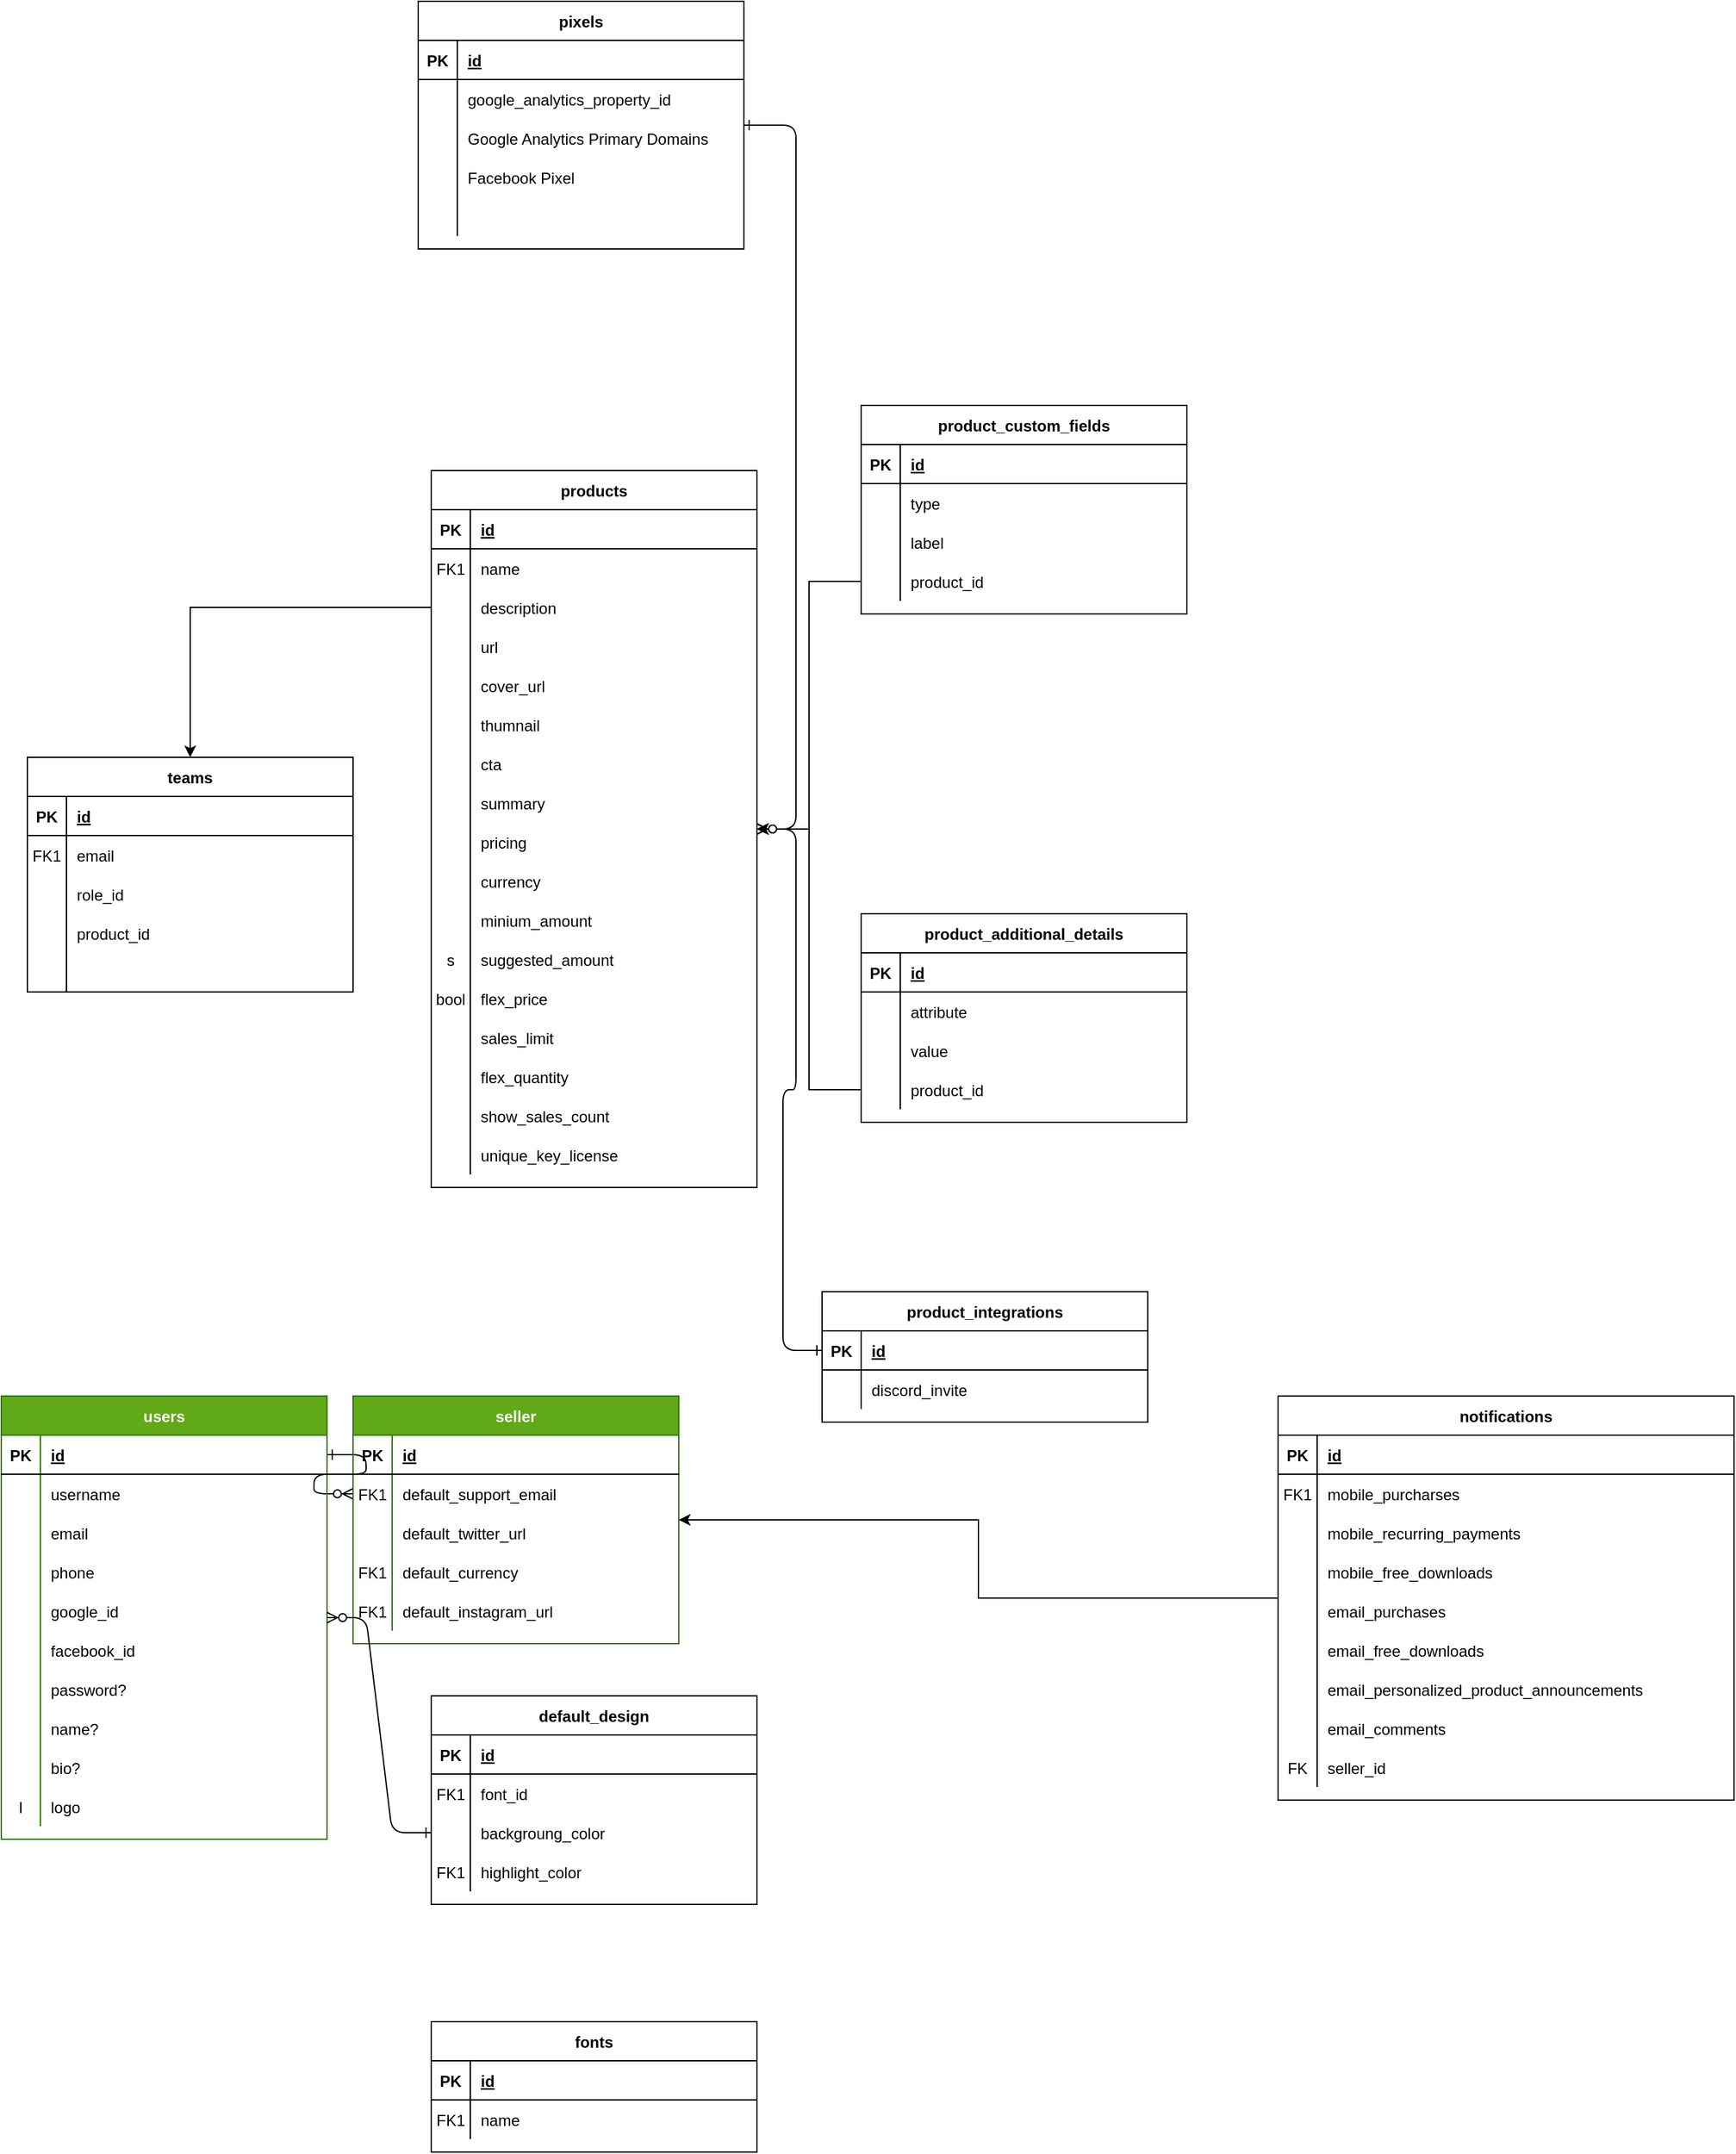 <mxfile version="21.3.7" type="device">
  <diagram id="R2lEEEUBdFMjLlhIrx00" name="Page-1">
    <mxGraphModel dx="1458" dy="2338" grid="1" gridSize="10" guides="1" tooltips="1" connect="1" arrows="1" fold="1" page="1" pageScale="1" pageWidth="850" pageHeight="1100" math="0" shadow="0" extFonts="Permanent Marker^https://fonts.googleapis.com/css?family=Permanent+Marker">
      <root>
        <mxCell id="0" />
        <mxCell id="1" parent="0" />
        <mxCell id="C-vyLk0tnHw3VtMMgP7b-1" value="" style="edgeStyle=entityRelationEdgeStyle;endArrow=ERzeroToMany;startArrow=ERone;endFill=1;startFill=0;" parent="1" source="C-vyLk0tnHw3VtMMgP7b-24" target="C-vyLk0tnHw3VtMMgP7b-6" edge="1">
          <mxGeometry width="100" height="100" relative="1" as="geometry">
            <mxPoint x="340" y="720" as="sourcePoint" />
            <mxPoint x="440" y="620" as="targetPoint" />
          </mxGeometry>
        </mxCell>
        <mxCell id="C-vyLk0tnHw3VtMMgP7b-2" value="seller" style="shape=table;startSize=30;container=1;collapsible=1;childLayout=tableLayout;fixedRows=1;rowLines=0;fontStyle=1;align=center;resizeLast=1;fillColor=#60a917;fontColor=#ffffff;strokeColor=#2D7600;" parent="1" vertex="1">
          <mxGeometry x="390" y="120" width="250" height="190" as="geometry" />
        </mxCell>
        <mxCell id="C-vyLk0tnHw3VtMMgP7b-3" value="" style="shape=partialRectangle;collapsible=0;dropTarget=0;pointerEvents=0;fillColor=none;points=[[0,0.5],[1,0.5]];portConstraint=eastwest;top=0;left=0;right=0;bottom=1;" parent="C-vyLk0tnHw3VtMMgP7b-2" vertex="1">
          <mxGeometry y="30" width="250" height="30" as="geometry" />
        </mxCell>
        <mxCell id="C-vyLk0tnHw3VtMMgP7b-4" value="PK" style="shape=partialRectangle;overflow=hidden;connectable=0;fillColor=none;top=0;left=0;bottom=0;right=0;fontStyle=1;" parent="C-vyLk0tnHw3VtMMgP7b-3" vertex="1">
          <mxGeometry width="30" height="30" as="geometry">
            <mxRectangle width="30" height="30" as="alternateBounds" />
          </mxGeometry>
        </mxCell>
        <mxCell id="C-vyLk0tnHw3VtMMgP7b-5" value="id" style="shape=partialRectangle;overflow=hidden;connectable=0;fillColor=none;top=0;left=0;bottom=0;right=0;align=left;spacingLeft=6;fontStyle=5;" parent="C-vyLk0tnHw3VtMMgP7b-3" vertex="1">
          <mxGeometry x="30" width="220" height="30" as="geometry">
            <mxRectangle width="220" height="30" as="alternateBounds" />
          </mxGeometry>
        </mxCell>
        <mxCell id="C-vyLk0tnHw3VtMMgP7b-6" value="" style="shape=partialRectangle;collapsible=0;dropTarget=0;pointerEvents=0;fillColor=none;points=[[0,0.5],[1,0.5]];portConstraint=eastwest;top=0;left=0;right=0;bottom=0;" parent="C-vyLk0tnHw3VtMMgP7b-2" vertex="1">
          <mxGeometry y="60" width="250" height="30" as="geometry" />
        </mxCell>
        <mxCell id="C-vyLk0tnHw3VtMMgP7b-7" value="FK1" style="shape=partialRectangle;overflow=hidden;connectable=0;fillColor=none;top=0;left=0;bottom=0;right=0;" parent="C-vyLk0tnHw3VtMMgP7b-6" vertex="1">
          <mxGeometry width="30" height="30" as="geometry">
            <mxRectangle width="30" height="30" as="alternateBounds" />
          </mxGeometry>
        </mxCell>
        <mxCell id="C-vyLk0tnHw3VtMMgP7b-8" value="default_support_email" style="shape=partialRectangle;overflow=hidden;connectable=0;fillColor=none;top=0;left=0;bottom=0;right=0;align=left;spacingLeft=6;" parent="C-vyLk0tnHw3VtMMgP7b-6" vertex="1">
          <mxGeometry x="30" width="220" height="30" as="geometry">
            <mxRectangle width="220" height="30" as="alternateBounds" />
          </mxGeometry>
        </mxCell>
        <mxCell id="C-vyLk0tnHw3VtMMgP7b-9" value="" style="shape=partialRectangle;collapsible=0;dropTarget=0;pointerEvents=0;fillColor=none;points=[[0,0.5],[1,0.5]];portConstraint=eastwest;top=0;left=0;right=0;bottom=0;" parent="C-vyLk0tnHw3VtMMgP7b-2" vertex="1">
          <mxGeometry y="90" width="250" height="30" as="geometry" />
        </mxCell>
        <mxCell id="C-vyLk0tnHw3VtMMgP7b-10" value="" style="shape=partialRectangle;overflow=hidden;connectable=0;fillColor=none;top=0;left=0;bottom=0;right=0;" parent="C-vyLk0tnHw3VtMMgP7b-9" vertex="1">
          <mxGeometry width="30" height="30" as="geometry">
            <mxRectangle width="30" height="30" as="alternateBounds" />
          </mxGeometry>
        </mxCell>
        <mxCell id="C-vyLk0tnHw3VtMMgP7b-11" value="default_twitter_url" style="shape=partialRectangle;overflow=hidden;connectable=0;fillColor=none;top=0;left=0;bottom=0;right=0;align=left;spacingLeft=6;" parent="C-vyLk0tnHw3VtMMgP7b-9" vertex="1">
          <mxGeometry x="30" width="220" height="30" as="geometry">
            <mxRectangle width="220" height="30" as="alternateBounds" />
          </mxGeometry>
        </mxCell>
        <mxCell id="UNtZkyUpsQQdCmeT4faz-46" value="" style="shape=partialRectangle;collapsible=0;dropTarget=0;pointerEvents=0;fillColor=none;points=[[0,0.5],[1,0.5]];portConstraint=eastwest;top=0;left=0;right=0;bottom=0;" parent="C-vyLk0tnHw3VtMMgP7b-2" vertex="1">
          <mxGeometry y="120" width="250" height="30" as="geometry" />
        </mxCell>
        <mxCell id="UNtZkyUpsQQdCmeT4faz-47" value="FK1" style="shape=partialRectangle;overflow=hidden;connectable=0;fillColor=none;top=0;left=0;bottom=0;right=0;" parent="UNtZkyUpsQQdCmeT4faz-46" vertex="1">
          <mxGeometry width="30" height="30" as="geometry">
            <mxRectangle width="30" height="30" as="alternateBounds" />
          </mxGeometry>
        </mxCell>
        <mxCell id="UNtZkyUpsQQdCmeT4faz-48" value="default_currency" style="shape=partialRectangle;overflow=hidden;connectable=0;fillColor=none;top=0;left=0;bottom=0;right=0;align=left;spacingLeft=6;" parent="UNtZkyUpsQQdCmeT4faz-46" vertex="1">
          <mxGeometry x="30" width="220" height="30" as="geometry">
            <mxRectangle width="220" height="30" as="alternateBounds" />
          </mxGeometry>
        </mxCell>
        <mxCell id="UNtZkyUpsQQdCmeT4faz-55" value="" style="shape=partialRectangle;collapsible=0;dropTarget=0;pointerEvents=0;fillColor=none;points=[[0,0.5],[1,0.5]];portConstraint=eastwest;top=0;left=0;right=0;bottom=0;" parent="C-vyLk0tnHw3VtMMgP7b-2" vertex="1">
          <mxGeometry y="150" width="250" height="30" as="geometry" />
        </mxCell>
        <mxCell id="UNtZkyUpsQQdCmeT4faz-56" value="FK1" style="shape=partialRectangle;overflow=hidden;connectable=0;fillColor=none;top=0;left=0;bottom=0;right=0;" parent="UNtZkyUpsQQdCmeT4faz-55" vertex="1">
          <mxGeometry width="30" height="30" as="geometry">
            <mxRectangle width="30" height="30" as="alternateBounds" />
          </mxGeometry>
        </mxCell>
        <mxCell id="UNtZkyUpsQQdCmeT4faz-57" value="default_instagram_url" style="shape=partialRectangle;overflow=hidden;connectable=0;fillColor=none;top=0;left=0;bottom=0;right=0;align=left;spacingLeft=6;" parent="UNtZkyUpsQQdCmeT4faz-55" vertex="1">
          <mxGeometry x="30" width="220" height="30" as="geometry">
            <mxRectangle width="220" height="30" as="alternateBounds" />
          </mxGeometry>
        </mxCell>
        <mxCell id="C-vyLk0tnHw3VtMMgP7b-23" value="users" style="shape=table;startSize=30;container=1;collapsible=1;childLayout=tableLayout;fixedRows=1;rowLines=0;fontStyle=1;align=center;resizeLast=1;fillColor=#60a917;fontColor=#ffffff;strokeColor=#2D7600;" parent="1" vertex="1">
          <mxGeometry x="120" y="120" width="250" height="340" as="geometry" />
        </mxCell>
        <mxCell id="C-vyLk0tnHw3VtMMgP7b-24" value="" style="shape=partialRectangle;collapsible=0;dropTarget=0;pointerEvents=0;fillColor=none;points=[[0,0.5],[1,0.5]];portConstraint=eastwest;top=0;left=0;right=0;bottom=1;" parent="C-vyLk0tnHw3VtMMgP7b-23" vertex="1">
          <mxGeometry y="30" width="250" height="30" as="geometry" />
        </mxCell>
        <mxCell id="C-vyLk0tnHw3VtMMgP7b-25" value="PK" style="shape=partialRectangle;overflow=hidden;connectable=0;fillColor=none;top=0;left=0;bottom=0;right=0;fontStyle=1;" parent="C-vyLk0tnHw3VtMMgP7b-24" vertex="1">
          <mxGeometry width="30" height="30" as="geometry">
            <mxRectangle width="30" height="30" as="alternateBounds" />
          </mxGeometry>
        </mxCell>
        <mxCell id="C-vyLk0tnHw3VtMMgP7b-26" value="id" style="shape=partialRectangle;overflow=hidden;connectable=0;fillColor=none;top=0;left=0;bottom=0;right=0;align=left;spacingLeft=6;fontStyle=5;" parent="C-vyLk0tnHw3VtMMgP7b-24" vertex="1">
          <mxGeometry x="30" width="220" height="30" as="geometry">
            <mxRectangle width="220" height="30" as="alternateBounds" />
          </mxGeometry>
        </mxCell>
        <mxCell id="C-vyLk0tnHw3VtMMgP7b-27" value="" style="shape=partialRectangle;collapsible=0;dropTarget=0;pointerEvents=0;fillColor=none;points=[[0,0.5],[1,0.5]];portConstraint=eastwest;top=0;left=0;right=0;bottom=0;" parent="C-vyLk0tnHw3VtMMgP7b-23" vertex="1">
          <mxGeometry y="60" width="250" height="30" as="geometry" />
        </mxCell>
        <mxCell id="C-vyLk0tnHw3VtMMgP7b-28" value="" style="shape=partialRectangle;overflow=hidden;connectable=0;fillColor=none;top=0;left=0;bottom=0;right=0;" parent="C-vyLk0tnHw3VtMMgP7b-27" vertex="1">
          <mxGeometry width="30" height="30" as="geometry">
            <mxRectangle width="30" height="30" as="alternateBounds" />
          </mxGeometry>
        </mxCell>
        <mxCell id="C-vyLk0tnHw3VtMMgP7b-29" value="username" style="shape=partialRectangle;overflow=hidden;connectable=0;fillColor=none;top=0;left=0;bottom=0;right=0;align=left;spacingLeft=6;" parent="C-vyLk0tnHw3VtMMgP7b-27" vertex="1">
          <mxGeometry x="30" width="220" height="30" as="geometry">
            <mxRectangle width="220" height="30" as="alternateBounds" />
          </mxGeometry>
        </mxCell>
        <mxCell id="UNtZkyUpsQQdCmeT4faz-2" value="" style="shape=partialRectangle;collapsible=0;dropTarget=0;pointerEvents=0;fillColor=none;points=[[0,0.5],[1,0.5]];portConstraint=eastwest;top=0;left=0;right=0;bottom=0;" parent="C-vyLk0tnHw3VtMMgP7b-23" vertex="1">
          <mxGeometry y="90" width="250" height="30" as="geometry" />
        </mxCell>
        <mxCell id="UNtZkyUpsQQdCmeT4faz-3" value="" style="shape=partialRectangle;overflow=hidden;connectable=0;fillColor=none;top=0;left=0;bottom=0;right=0;" parent="UNtZkyUpsQQdCmeT4faz-2" vertex="1">
          <mxGeometry width="30" height="30" as="geometry">
            <mxRectangle width="30" height="30" as="alternateBounds" />
          </mxGeometry>
        </mxCell>
        <mxCell id="UNtZkyUpsQQdCmeT4faz-4" value="email" style="shape=partialRectangle;overflow=hidden;connectable=0;fillColor=none;top=0;left=0;bottom=0;right=0;align=left;spacingLeft=6;" parent="UNtZkyUpsQQdCmeT4faz-2" vertex="1">
          <mxGeometry x="30" width="220" height="30" as="geometry">
            <mxRectangle width="220" height="30" as="alternateBounds" />
          </mxGeometry>
        </mxCell>
        <mxCell id="UNtZkyUpsQQdCmeT4faz-15" value="" style="shape=partialRectangle;collapsible=0;dropTarget=0;pointerEvents=0;fillColor=none;points=[[0,0.5],[1,0.5]];portConstraint=eastwest;top=0;left=0;right=0;bottom=0;" parent="C-vyLk0tnHw3VtMMgP7b-23" vertex="1">
          <mxGeometry y="120" width="250" height="30" as="geometry" />
        </mxCell>
        <mxCell id="UNtZkyUpsQQdCmeT4faz-16" value="" style="shape=partialRectangle;overflow=hidden;connectable=0;fillColor=none;top=0;left=0;bottom=0;right=0;" parent="UNtZkyUpsQQdCmeT4faz-15" vertex="1">
          <mxGeometry width="30" height="30" as="geometry">
            <mxRectangle width="30" height="30" as="alternateBounds" />
          </mxGeometry>
        </mxCell>
        <mxCell id="UNtZkyUpsQQdCmeT4faz-17" value="phone" style="shape=partialRectangle;overflow=hidden;connectable=0;fillColor=none;top=0;left=0;bottom=0;right=0;align=left;spacingLeft=6;" parent="UNtZkyUpsQQdCmeT4faz-15" vertex="1">
          <mxGeometry x="30" width="220" height="30" as="geometry">
            <mxRectangle width="220" height="30" as="alternateBounds" />
          </mxGeometry>
        </mxCell>
        <mxCell id="UNtZkyUpsQQdCmeT4faz-5" value="" style="shape=partialRectangle;collapsible=0;dropTarget=0;pointerEvents=0;fillColor=none;points=[[0,0.5],[1,0.5]];portConstraint=eastwest;top=0;left=0;right=0;bottom=0;" parent="C-vyLk0tnHw3VtMMgP7b-23" vertex="1">
          <mxGeometry y="150" width="250" height="30" as="geometry" />
        </mxCell>
        <mxCell id="UNtZkyUpsQQdCmeT4faz-6" value="" style="shape=partialRectangle;overflow=hidden;connectable=0;fillColor=none;top=0;left=0;bottom=0;right=0;" parent="UNtZkyUpsQQdCmeT4faz-5" vertex="1">
          <mxGeometry width="30" height="30" as="geometry">
            <mxRectangle width="30" height="30" as="alternateBounds" />
          </mxGeometry>
        </mxCell>
        <mxCell id="UNtZkyUpsQQdCmeT4faz-7" value="google_id" style="shape=partialRectangle;overflow=hidden;connectable=0;fillColor=none;top=0;left=0;bottom=0;right=0;align=left;spacingLeft=6;" parent="UNtZkyUpsQQdCmeT4faz-5" vertex="1">
          <mxGeometry x="30" width="220" height="30" as="geometry">
            <mxRectangle width="220" height="30" as="alternateBounds" />
          </mxGeometry>
        </mxCell>
        <mxCell id="UNtZkyUpsQQdCmeT4faz-8" value="" style="shape=partialRectangle;collapsible=0;dropTarget=0;pointerEvents=0;fillColor=none;points=[[0,0.5],[1,0.5]];portConstraint=eastwest;top=0;left=0;right=0;bottom=0;" parent="C-vyLk0tnHw3VtMMgP7b-23" vertex="1">
          <mxGeometry y="180" width="250" height="30" as="geometry" />
        </mxCell>
        <mxCell id="UNtZkyUpsQQdCmeT4faz-9" value="" style="shape=partialRectangle;overflow=hidden;connectable=0;fillColor=none;top=0;left=0;bottom=0;right=0;" parent="UNtZkyUpsQQdCmeT4faz-8" vertex="1">
          <mxGeometry width="30" height="30" as="geometry">
            <mxRectangle width="30" height="30" as="alternateBounds" />
          </mxGeometry>
        </mxCell>
        <mxCell id="UNtZkyUpsQQdCmeT4faz-10" value="facebook_id" style="shape=partialRectangle;overflow=hidden;connectable=0;fillColor=none;top=0;left=0;bottom=0;right=0;align=left;spacingLeft=6;" parent="UNtZkyUpsQQdCmeT4faz-8" vertex="1">
          <mxGeometry x="30" width="220" height="30" as="geometry">
            <mxRectangle width="220" height="30" as="alternateBounds" />
          </mxGeometry>
        </mxCell>
        <mxCell id="UNtZkyUpsQQdCmeT4faz-11" value="" style="shape=partialRectangle;collapsible=0;dropTarget=0;pointerEvents=0;fillColor=none;points=[[0,0.5],[1,0.5]];portConstraint=eastwest;top=0;left=0;right=0;bottom=0;" parent="C-vyLk0tnHw3VtMMgP7b-23" vertex="1">
          <mxGeometry y="210" width="250" height="30" as="geometry" />
        </mxCell>
        <mxCell id="UNtZkyUpsQQdCmeT4faz-12" value="" style="shape=partialRectangle;overflow=hidden;connectable=0;fillColor=none;top=0;left=0;bottom=0;right=0;" parent="UNtZkyUpsQQdCmeT4faz-11" vertex="1">
          <mxGeometry width="30" height="30" as="geometry">
            <mxRectangle width="30" height="30" as="alternateBounds" />
          </mxGeometry>
        </mxCell>
        <mxCell id="UNtZkyUpsQQdCmeT4faz-13" value="password?" style="shape=partialRectangle;overflow=hidden;connectable=0;fillColor=none;top=0;left=0;bottom=0;right=0;align=left;spacingLeft=6;" parent="UNtZkyUpsQQdCmeT4faz-11" vertex="1">
          <mxGeometry x="30" width="220" height="30" as="geometry">
            <mxRectangle width="220" height="30" as="alternateBounds" />
          </mxGeometry>
        </mxCell>
        <mxCell id="UNtZkyUpsQQdCmeT4faz-18" value="" style="shape=partialRectangle;collapsible=0;dropTarget=0;pointerEvents=0;fillColor=none;points=[[0,0.5],[1,0.5]];portConstraint=eastwest;top=0;left=0;right=0;bottom=0;" parent="C-vyLk0tnHw3VtMMgP7b-23" vertex="1">
          <mxGeometry y="240" width="250" height="30" as="geometry" />
        </mxCell>
        <mxCell id="UNtZkyUpsQQdCmeT4faz-19" value="" style="shape=partialRectangle;overflow=hidden;connectable=0;fillColor=none;top=0;left=0;bottom=0;right=0;" parent="UNtZkyUpsQQdCmeT4faz-18" vertex="1">
          <mxGeometry width="30" height="30" as="geometry">
            <mxRectangle width="30" height="30" as="alternateBounds" />
          </mxGeometry>
        </mxCell>
        <mxCell id="UNtZkyUpsQQdCmeT4faz-20" value="name?" style="shape=partialRectangle;overflow=hidden;connectable=0;fillColor=none;top=0;left=0;bottom=0;right=0;align=left;spacingLeft=6;" parent="UNtZkyUpsQQdCmeT4faz-18" vertex="1">
          <mxGeometry x="30" width="220" height="30" as="geometry">
            <mxRectangle width="220" height="30" as="alternateBounds" />
          </mxGeometry>
        </mxCell>
        <mxCell id="UNtZkyUpsQQdCmeT4faz-49" value="" style="shape=partialRectangle;collapsible=0;dropTarget=0;pointerEvents=0;fillColor=none;points=[[0,0.5],[1,0.5]];portConstraint=eastwest;top=0;left=0;right=0;bottom=0;" parent="C-vyLk0tnHw3VtMMgP7b-23" vertex="1">
          <mxGeometry y="270" width="250" height="30" as="geometry" />
        </mxCell>
        <mxCell id="UNtZkyUpsQQdCmeT4faz-50" value="" style="shape=partialRectangle;overflow=hidden;connectable=0;fillColor=none;top=0;left=0;bottom=0;right=0;" parent="UNtZkyUpsQQdCmeT4faz-49" vertex="1">
          <mxGeometry width="30" height="30" as="geometry">
            <mxRectangle width="30" height="30" as="alternateBounds" />
          </mxGeometry>
        </mxCell>
        <mxCell id="UNtZkyUpsQQdCmeT4faz-51" value="bio?" style="shape=partialRectangle;overflow=hidden;connectable=0;fillColor=none;top=0;left=0;bottom=0;right=0;align=left;spacingLeft=6;" parent="UNtZkyUpsQQdCmeT4faz-49" vertex="1">
          <mxGeometry x="30" width="220" height="30" as="geometry">
            <mxRectangle width="220" height="30" as="alternateBounds" />
          </mxGeometry>
        </mxCell>
        <mxCell id="UNtZkyUpsQQdCmeT4faz-52" value="" style="shape=partialRectangle;collapsible=0;dropTarget=0;pointerEvents=0;fillColor=none;points=[[0,0.5],[1,0.5]];portConstraint=eastwest;top=0;left=0;right=0;bottom=0;" parent="C-vyLk0tnHw3VtMMgP7b-23" vertex="1">
          <mxGeometry y="300" width="250" height="30" as="geometry" />
        </mxCell>
        <mxCell id="UNtZkyUpsQQdCmeT4faz-53" value="l" style="shape=partialRectangle;overflow=hidden;connectable=0;fillColor=none;top=0;left=0;bottom=0;right=0;" parent="UNtZkyUpsQQdCmeT4faz-52" vertex="1">
          <mxGeometry width="30" height="30" as="geometry">
            <mxRectangle width="30" height="30" as="alternateBounds" />
          </mxGeometry>
        </mxCell>
        <mxCell id="UNtZkyUpsQQdCmeT4faz-54" value="logo" style="shape=partialRectangle;overflow=hidden;connectable=0;fillColor=none;top=0;left=0;bottom=0;right=0;align=left;spacingLeft=6;" parent="UNtZkyUpsQQdCmeT4faz-52" vertex="1">
          <mxGeometry x="30" width="220" height="30" as="geometry">
            <mxRectangle width="220" height="30" as="alternateBounds" />
          </mxGeometry>
        </mxCell>
        <mxCell id="UNtZkyUpsQQdCmeT4faz-109" style="edgeStyle=orthogonalEdgeStyle;rounded=0;orthogonalLoop=1;jettySize=auto;html=1;" parent="1" source="UNtZkyUpsQQdCmeT4faz-21" target="C-vyLk0tnHw3VtMMgP7b-2" edge="1">
          <mxGeometry relative="1" as="geometry" />
        </mxCell>
        <mxCell id="UNtZkyUpsQQdCmeT4faz-21" value="notifications" style="shape=table;startSize=30;container=1;collapsible=1;childLayout=tableLayout;fixedRows=1;rowLines=0;fontStyle=1;align=center;resizeLast=1;" parent="1" vertex="1">
          <mxGeometry x="1100" y="120" width="350" height="310" as="geometry" />
        </mxCell>
        <mxCell id="UNtZkyUpsQQdCmeT4faz-22" value="" style="shape=partialRectangle;collapsible=0;dropTarget=0;pointerEvents=0;fillColor=none;points=[[0,0.5],[1,0.5]];portConstraint=eastwest;top=0;left=0;right=0;bottom=1;" parent="UNtZkyUpsQQdCmeT4faz-21" vertex="1">
          <mxGeometry y="30" width="350" height="30" as="geometry" />
        </mxCell>
        <mxCell id="UNtZkyUpsQQdCmeT4faz-23" value="PK" style="shape=partialRectangle;overflow=hidden;connectable=0;fillColor=none;top=0;left=0;bottom=0;right=0;fontStyle=1;" parent="UNtZkyUpsQQdCmeT4faz-22" vertex="1">
          <mxGeometry width="30" height="30" as="geometry">
            <mxRectangle width="30" height="30" as="alternateBounds" />
          </mxGeometry>
        </mxCell>
        <mxCell id="UNtZkyUpsQQdCmeT4faz-24" value="id" style="shape=partialRectangle;overflow=hidden;connectable=0;fillColor=none;top=0;left=0;bottom=0;right=0;align=left;spacingLeft=6;fontStyle=5;" parent="UNtZkyUpsQQdCmeT4faz-22" vertex="1">
          <mxGeometry x="30" width="320" height="30" as="geometry">
            <mxRectangle width="320" height="30" as="alternateBounds" />
          </mxGeometry>
        </mxCell>
        <mxCell id="UNtZkyUpsQQdCmeT4faz-25" value="" style="shape=partialRectangle;collapsible=0;dropTarget=0;pointerEvents=0;fillColor=none;points=[[0,0.5],[1,0.5]];portConstraint=eastwest;top=0;left=0;right=0;bottom=0;" parent="UNtZkyUpsQQdCmeT4faz-21" vertex="1">
          <mxGeometry y="60" width="350" height="30" as="geometry" />
        </mxCell>
        <mxCell id="UNtZkyUpsQQdCmeT4faz-26" value="FK1" style="shape=partialRectangle;overflow=hidden;connectable=0;fillColor=none;top=0;left=0;bottom=0;right=0;" parent="UNtZkyUpsQQdCmeT4faz-25" vertex="1">
          <mxGeometry width="30" height="30" as="geometry">
            <mxRectangle width="30" height="30" as="alternateBounds" />
          </mxGeometry>
        </mxCell>
        <mxCell id="UNtZkyUpsQQdCmeT4faz-27" value="mobile_purcharses" style="shape=partialRectangle;overflow=hidden;connectable=0;fillColor=none;top=0;left=0;bottom=0;right=0;align=left;spacingLeft=6;" parent="UNtZkyUpsQQdCmeT4faz-25" vertex="1">
          <mxGeometry x="30" width="320" height="30" as="geometry">
            <mxRectangle width="320" height="30" as="alternateBounds" />
          </mxGeometry>
        </mxCell>
        <mxCell id="UNtZkyUpsQQdCmeT4faz-28" value="" style="shape=partialRectangle;collapsible=0;dropTarget=0;pointerEvents=0;fillColor=none;points=[[0,0.5],[1,0.5]];portConstraint=eastwest;top=0;left=0;right=0;bottom=0;" parent="UNtZkyUpsQQdCmeT4faz-21" vertex="1">
          <mxGeometry y="90" width="350" height="30" as="geometry" />
        </mxCell>
        <mxCell id="UNtZkyUpsQQdCmeT4faz-29" value="" style="shape=partialRectangle;overflow=hidden;connectable=0;fillColor=none;top=0;left=0;bottom=0;right=0;" parent="UNtZkyUpsQQdCmeT4faz-28" vertex="1">
          <mxGeometry width="30" height="30" as="geometry">
            <mxRectangle width="30" height="30" as="alternateBounds" />
          </mxGeometry>
        </mxCell>
        <mxCell id="UNtZkyUpsQQdCmeT4faz-30" value="mobile_recurring_payments" style="shape=partialRectangle;overflow=hidden;connectable=0;fillColor=none;top=0;left=0;bottom=0;right=0;align=left;spacingLeft=6;" parent="UNtZkyUpsQQdCmeT4faz-28" vertex="1">
          <mxGeometry x="30" width="320" height="30" as="geometry">
            <mxRectangle width="320" height="30" as="alternateBounds" />
          </mxGeometry>
        </mxCell>
        <mxCell id="UNtZkyUpsQQdCmeT4faz-31" value="" style="shape=partialRectangle;collapsible=0;dropTarget=0;pointerEvents=0;fillColor=none;points=[[0,0.5],[1,0.5]];portConstraint=eastwest;top=0;left=0;right=0;bottom=0;" parent="UNtZkyUpsQQdCmeT4faz-21" vertex="1">
          <mxGeometry y="120" width="350" height="30" as="geometry" />
        </mxCell>
        <mxCell id="UNtZkyUpsQQdCmeT4faz-32" value="" style="shape=partialRectangle;overflow=hidden;connectable=0;fillColor=none;top=0;left=0;bottom=0;right=0;" parent="UNtZkyUpsQQdCmeT4faz-31" vertex="1">
          <mxGeometry width="30" height="30" as="geometry">
            <mxRectangle width="30" height="30" as="alternateBounds" />
          </mxGeometry>
        </mxCell>
        <mxCell id="UNtZkyUpsQQdCmeT4faz-33" value="mobile_free_downloads" style="shape=partialRectangle;overflow=hidden;connectable=0;fillColor=none;top=0;left=0;bottom=0;right=0;align=left;spacingLeft=6;" parent="UNtZkyUpsQQdCmeT4faz-31" vertex="1">
          <mxGeometry x="30" width="320" height="30" as="geometry">
            <mxRectangle width="320" height="30" as="alternateBounds" />
          </mxGeometry>
        </mxCell>
        <mxCell id="UNtZkyUpsQQdCmeT4faz-34" value="" style="shape=partialRectangle;collapsible=0;dropTarget=0;pointerEvents=0;fillColor=none;points=[[0,0.5],[1,0.5]];portConstraint=eastwest;top=0;left=0;right=0;bottom=0;" parent="UNtZkyUpsQQdCmeT4faz-21" vertex="1">
          <mxGeometry y="150" width="350" height="30" as="geometry" />
        </mxCell>
        <mxCell id="UNtZkyUpsQQdCmeT4faz-35" value="" style="shape=partialRectangle;overflow=hidden;connectable=0;fillColor=none;top=0;left=0;bottom=0;right=0;" parent="UNtZkyUpsQQdCmeT4faz-34" vertex="1">
          <mxGeometry width="30" height="30" as="geometry">
            <mxRectangle width="30" height="30" as="alternateBounds" />
          </mxGeometry>
        </mxCell>
        <mxCell id="UNtZkyUpsQQdCmeT4faz-36" value="email_purchases" style="shape=partialRectangle;overflow=hidden;connectable=0;fillColor=none;top=0;left=0;bottom=0;right=0;align=left;spacingLeft=6;" parent="UNtZkyUpsQQdCmeT4faz-34" vertex="1">
          <mxGeometry x="30" width="320" height="30" as="geometry">
            <mxRectangle width="320" height="30" as="alternateBounds" />
          </mxGeometry>
        </mxCell>
        <mxCell id="UNtZkyUpsQQdCmeT4faz-37" value="" style="shape=partialRectangle;collapsible=0;dropTarget=0;pointerEvents=0;fillColor=none;points=[[0,0.5],[1,0.5]];portConstraint=eastwest;top=0;left=0;right=0;bottom=0;" parent="UNtZkyUpsQQdCmeT4faz-21" vertex="1">
          <mxGeometry y="180" width="350" height="30" as="geometry" />
        </mxCell>
        <mxCell id="UNtZkyUpsQQdCmeT4faz-38" value="" style="shape=partialRectangle;overflow=hidden;connectable=0;fillColor=none;top=0;left=0;bottom=0;right=0;" parent="UNtZkyUpsQQdCmeT4faz-37" vertex="1">
          <mxGeometry width="30" height="30" as="geometry">
            <mxRectangle width="30" height="30" as="alternateBounds" />
          </mxGeometry>
        </mxCell>
        <mxCell id="UNtZkyUpsQQdCmeT4faz-39" value="email_free_downloads" style="shape=partialRectangle;overflow=hidden;connectable=0;fillColor=none;top=0;left=0;bottom=0;right=0;align=left;spacingLeft=6;" parent="UNtZkyUpsQQdCmeT4faz-37" vertex="1">
          <mxGeometry x="30" width="320" height="30" as="geometry">
            <mxRectangle width="320" height="30" as="alternateBounds" />
          </mxGeometry>
        </mxCell>
        <mxCell id="UNtZkyUpsQQdCmeT4faz-40" value="" style="shape=partialRectangle;collapsible=0;dropTarget=0;pointerEvents=0;fillColor=none;points=[[0,0.5],[1,0.5]];portConstraint=eastwest;top=0;left=0;right=0;bottom=0;" parent="UNtZkyUpsQQdCmeT4faz-21" vertex="1">
          <mxGeometry y="210" width="350" height="30" as="geometry" />
        </mxCell>
        <mxCell id="UNtZkyUpsQQdCmeT4faz-41" value="" style="shape=partialRectangle;overflow=hidden;connectable=0;fillColor=none;top=0;left=0;bottom=0;right=0;" parent="UNtZkyUpsQQdCmeT4faz-40" vertex="1">
          <mxGeometry width="30" height="30" as="geometry">
            <mxRectangle width="30" height="30" as="alternateBounds" />
          </mxGeometry>
        </mxCell>
        <mxCell id="UNtZkyUpsQQdCmeT4faz-42" value="email_personalized_product_announcements" style="shape=partialRectangle;overflow=hidden;connectable=0;fillColor=none;top=0;left=0;bottom=0;right=0;align=left;spacingLeft=6;" parent="UNtZkyUpsQQdCmeT4faz-40" vertex="1">
          <mxGeometry x="30" width="320" height="30" as="geometry">
            <mxRectangle width="320" height="30" as="alternateBounds" />
          </mxGeometry>
        </mxCell>
        <mxCell id="UNtZkyUpsQQdCmeT4faz-43" value="" style="shape=partialRectangle;collapsible=0;dropTarget=0;pointerEvents=0;fillColor=none;points=[[0,0.5],[1,0.5]];portConstraint=eastwest;top=0;left=0;right=0;bottom=0;" parent="UNtZkyUpsQQdCmeT4faz-21" vertex="1">
          <mxGeometry y="240" width="350" height="30" as="geometry" />
        </mxCell>
        <mxCell id="UNtZkyUpsQQdCmeT4faz-44" value="" style="shape=partialRectangle;overflow=hidden;connectable=0;fillColor=none;top=0;left=0;bottom=0;right=0;" parent="UNtZkyUpsQQdCmeT4faz-43" vertex="1">
          <mxGeometry width="30" height="30" as="geometry">
            <mxRectangle width="30" height="30" as="alternateBounds" />
          </mxGeometry>
        </mxCell>
        <mxCell id="UNtZkyUpsQQdCmeT4faz-45" value="email_comments" style="shape=partialRectangle;overflow=hidden;connectable=0;fillColor=none;top=0;left=0;bottom=0;right=0;align=left;spacingLeft=6;" parent="UNtZkyUpsQQdCmeT4faz-43" vertex="1">
          <mxGeometry x="30" width="320" height="30" as="geometry">
            <mxRectangle width="320" height="30" as="alternateBounds" />
          </mxGeometry>
        </mxCell>
        <mxCell id="UNtZkyUpsQQdCmeT4faz-106" value="" style="shape=partialRectangle;collapsible=0;dropTarget=0;pointerEvents=0;fillColor=none;points=[[0,0.5],[1,0.5]];portConstraint=eastwest;top=0;left=0;right=0;bottom=0;" parent="UNtZkyUpsQQdCmeT4faz-21" vertex="1">
          <mxGeometry y="270" width="350" height="30" as="geometry" />
        </mxCell>
        <mxCell id="UNtZkyUpsQQdCmeT4faz-107" value="FK" style="shape=partialRectangle;overflow=hidden;connectable=0;fillColor=none;top=0;left=0;bottom=0;right=0;" parent="UNtZkyUpsQQdCmeT4faz-106" vertex="1">
          <mxGeometry width="30" height="30" as="geometry">
            <mxRectangle width="30" height="30" as="alternateBounds" />
          </mxGeometry>
        </mxCell>
        <mxCell id="UNtZkyUpsQQdCmeT4faz-108" value="seller_id" style="shape=partialRectangle;overflow=hidden;connectable=0;fillColor=none;top=0;left=0;bottom=0;right=0;align=left;spacingLeft=6;" parent="UNtZkyUpsQQdCmeT4faz-106" vertex="1">
          <mxGeometry x="30" width="320" height="30" as="geometry">
            <mxRectangle width="320" height="30" as="alternateBounds" />
          </mxGeometry>
        </mxCell>
        <mxCell id="UNtZkyUpsQQdCmeT4faz-58" value="default_design" style="shape=table;startSize=30;container=1;collapsible=1;childLayout=tableLayout;fixedRows=1;rowLines=0;fontStyle=1;align=center;resizeLast=1;" parent="1" vertex="1">
          <mxGeometry x="450" y="350" width="250" height="160" as="geometry" />
        </mxCell>
        <mxCell id="UNtZkyUpsQQdCmeT4faz-59" value="" style="shape=partialRectangle;collapsible=0;dropTarget=0;pointerEvents=0;fillColor=none;points=[[0,0.5],[1,0.5]];portConstraint=eastwest;top=0;left=0;right=0;bottom=1;" parent="UNtZkyUpsQQdCmeT4faz-58" vertex="1">
          <mxGeometry y="30" width="250" height="30" as="geometry" />
        </mxCell>
        <mxCell id="UNtZkyUpsQQdCmeT4faz-60" value="PK" style="shape=partialRectangle;overflow=hidden;connectable=0;fillColor=none;top=0;left=0;bottom=0;right=0;fontStyle=1;" parent="UNtZkyUpsQQdCmeT4faz-59" vertex="1">
          <mxGeometry width="30" height="30" as="geometry">
            <mxRectangle width="30" height="30" as="alternateBounds" />
          </mxGeometry>
        </mxCell>
        <mxCell id="UNtZkyUpsQQdCmeT4faz-61" value="id" style="shape=partialRectangle;overflow=hidden;connectable=0;fillColor=none;top=0;left=0;bottom=0;right=0;align=left;spacingLeft=6;fontStyle=5;" parent="UNtZkyUpsQQdCmeT4faz-59" vertex="1">
          <mxGeometry x="30" width="220" height="30" as="geometry">
            <mxRectangle width="220" height="30" as="alternateBounds" />
          </mxGeometry>
        </mxCell>
        <mxCell id="UNtZkyUpsQQdCmeT4faz-62" value="" style="shape=partialRectangle;collapsible=0;dropTarget=0;pointerEvents=0;fillColor=none;points=[[0,0.5],[1,0.5]];portConstraint=eastwest;top=0;left=0;right=0;bottom=0;" parent="UNtZkyUpsQQdCmeT4faz-58" vertex="1">
          <mxGeometry y="60" width="250" height="30" as="geometry" />
        </mxCell>
        <mxCell id="UNtZkyUpsQQdCmeT4faz-63" value="FK1" style="shape=partialRectangle;overflow=hidden;connectable=0;fillColor=none;top=0;left=0;bottom=0;right=0;" parent="UNtZkyUpsQQdCmeT4faz-62" vertex="1">
          <mxGeometry width="30" height="30" as="geometry">
            <mxRectangle width="30" height="30" as="alternateBounds" />
          </mxGeometry>
        </mxCell>
        <mxCell id="UNtZkyUpsQQdCmeT4faz-64" value="font_id" style="shape=partialRectangle;overflow=hidden;connectable=0;fillColor=none;top=0;left=0;bottom=0;right=0;align=left;spacingLeft=6;" parent="UNtZkyUpsQQdCmeT4faz-62" vertex="1">
          <mxGeometry x="30" width="220" height="30" as="geometry">
            <mxRectangle width="220" height="30" as="alternateBounds" />
          </mxGeometry>
        </mxCell>
        <mxCell id="UNtZkyUpsQQdCmeT4faz-65" value="" style="shape=partialRectangle;collapsible=0;dropTarget=0;pointerEvents=0;fillColor=none;points=[[0,0.5],[1,0.5]];portConstraint=eastwest;top=0;left=0;right=0;bottom=0;" parent="UNtZkyUpsQQdCmeT4faz-58" vertex="1">
          <mxGeometry y="90" width="250" height="30" as="geometry" />
        </mxCell>
        <mxCell id="UNtZkyUpsQQdCmeT4faz-66" value="" style="shape=partialRectangle;overflow=hidden;connectable=0;fillColor=none;top=0;left=0;bottom=0;right=0;" parent="UNtZkyUpsQQdCmeT4faz-65" vertex="1">
          <mxGeometry width="30" height="30" as="geometry">
            <mxRectangle width="30" height="30" as="alternateBounds" />
          </mxGeometry>
        </mxCell>
        <mxCell id="UNtZkyUpsQQdCmeT4faz-67" value="backgroung_color" style="shape=partialRectangle;overflow=hidden;connectable=0;fillColor=none;top=0;left=0;bottom=0;right=0;align=left;spacingLeft=6;" parent="UNtZkyUpsQQdCmeT4faz-65" vertex="1">
          <mxGeometry x="30" width="220" height="30" as="geometry">
            <mxRectangle width="220" height="30" as="alternateBounds" />
          </mxGeometry>
        </mxCell>
        <mxCell id="UNtZkyUpsQQdCmeT4faz-68" value="" style="shape=partialRectangle;collapsible=0;dropTarget=0;pointerEvents=0;fillColor=none;points=[[0,0.5],[1,0.5]];portConstraint=eastwest;top=0;left=0;right=0;bottom=0;" parent="UNtZkyUpsQQdCmeT4faz-58" vertex="1">
          <mxGeometry y="120" width="250" height="30" as="geometry" />
        </mxCell>
        <mxCell id="UNtZkyUpsQQdCmeT4faz-69" value="FK1" style="shape=partialRectangle;overflow=hidden;connectable=0;fillColor=none;top=0;left=0;bottom=0;right=0;" parent="UNtZkyUpsQQdCmeT4faz-68" vertex="1">
          <mxGeometry width="30" height="30" as="geometry">
            <mxRectangle width="30" height="30" as="alternateBounds" />
          </mxGeometry>
        </mxCell>
        <mxCell id="UNtZkyUpsQQdCmeT4faz-70" value="highlight_color" style="shape=partialRectangle;overflow=hidden;connectable=0;fillColor=none;top=0;left=0;bottom=0;right=0;align=left;spacingLeft=6;" parent="UNtZkyUpsQQdCmeT4faz-68" vertex="1">
          <mxGeometry x="30" width="220" height="30" as="geometry">
            <mxRectangle width="220" height="30" as="alternateBounds" />
          </mxGeometry>
        </mxCell>
        <mxCell id="UNtZkyUpsQQdCmeT4faz-74" value="products" style="shape=table;startSize=30;container=1;collapsible=1;childLayout=tableLayout;fixedRows=1;rowLines=0;fontStyle=1;align=center;resizeLast=1;" parent="1" vertex="1">
          <mxGeometry x="450" y="-590" width="250" height="550" as="geometry" />
        </mxCell>
        <mxCell id="UNtZkyUpsQQdCmeT4faz-75" value="" style="shape=partialRectangle;collapsible=0;dropTarget=0;pointerEvents=0;fillColor=none;points=[[0,0.5],[1,0.5]];portConstraint=eastwest;top=0;left=0;right=0;bottom=1;" parent="UNtZkyUpsQQdCmeT4faz-74" vertex="1">
          <mxGeometry y="30" width="250" height="30" as="geometry" />
        </mxCell>
        <mxCell id="UNtZkyUpsQQdCmeT4faz-76" value="PK" style="shape=partialRectangle;overflow=hidden;connectable=0;fillColor=none;top=0;left=0;bottom=0;right=0;fontStyle=1;" parent="UNtZkyUpsQQdCmeT4faz-75" vertex="1">
          <mxGeometry width="30" height="30" as="geometry">
            <mxRectangle width="30" height="30" as="alternateBounds" />
          </mxGeometry>
        </mxCell>
        <mxCell id="UNtZkyUpsQQdCmeT4faz-77" value="id" style="shape=partialRectangle;overflow=hidden;connectable=0;fillColor=none;top=0;left=0;bottom=0;right=0;align=left;spacingLeft=6;fontStyle=5;" parent="UNtZkyUpsQQdCmeT4faz-75" vertex="1">
          <mxGeometry x="30" width="220" height="30" as="geometry">
            <mxRectangle width="220" height="30" as="alternateBounds" />
          </mxGeometry>
        </mxCell>
        <mxCell id="UNtZkyUpsQQdCmeT4faz-78" value="" style="shape=partialRectangle;collapsible=0;dropTarget=0;pointerEvents=0;fillColor=none;points=[[0,0.5],[1,0.5]];portConstraint=eastwest;top=0;left=0;right=0;bottom=0;" parent="UNtZkyUpsQQdCmeT4faz-74" vertex="1">
          <mxGeometry y="60" width="250" height="30" as="geometry" />
        </mxCell>
        <mxCell id="UNtZkyUpsQQdCmeT4faz-79" value="FK1" style="shape=partialRectangle;overflow=hidden;connectable=0;fillColor=none;top=0;left=0;bottom=0;right=0;" parent="UNtZkyUpsQQdCmeT4faz-78" vertex="1">
          <mxGeometry width="30" height="30" as="geometry">
            <mxRectangle width="30" height="30" as="alternateBounds" />
          </mxGeometry>
        </mxCell>
        <mxCell id="UNtZkyUpsQQdCmeT4faz-80" value="name" style="shape=partialRectangle;overflow=hidden;connectable=0;fillColor=none;top=0;left=0;bottom=0;right=0;align=left;spacingLeft=6;" parent="UNtZkyUpsQQdCmeT4faz-78" vertex="1">
          <mxGeometry x="30" width="220" height="30" as="geometry">
            <mxRectangle width="220" height="30" as="alternateBounds" />
          </mxGeometry>
        </mxCell>
        <mxCell id="UNtZkyUpsQQdCmeT4faz-81" value="" style="shape=partialRectangle;collapsible=0;dropTarget=0;pointerEvents=0;fillColor=none;points=[[0,0.5],[1,0.5]];portConstraint=eastwest;top=0;left=0;right=0;bottom=0;" parent="UNtZkyUpsQQdCmeT4faz-74" vertex="1">
          <mxGeometry y="90" width="250" height="30" as="geometry" />
        </mxCell>
        <mxCell id="UNtZkyUpsQQdCmeT4faz-82" value="" style="shape=partialRectangle;overflow=hidden;connectable=0;fillColor=none;top=0;left=0;bottom=0;right=0;" parent="UNtZkyUpsQQdCmeT4faz-81" vertex="1">
          <mxGeometry width="30" height="30" as="geometry">
            <mxRectangle width="30" height="30" as="alternateBounds" />
          </mxGeometry>
        </mxCell>
        <mxCell id="UNtZkyUpsQQdCmeT4faz-83" value="description" style="shape=partialRectangle;overflow=hidden;connectable=0;fillColor=none;top=0;left=0;bottom=0;right=0;align=left;spacingLeft=6;" parent="UNtZkyUpsQQdCmeT4faz-81" vertex="1">
          <mxGeometry x="30" width="220" height="30" as="geometry">
            <mxRectangle width="220" height="30" as="alternateBounds" />
          </mxGeometry>
        </mxCell>
        <mxCell id="UNtZkyUpsQQdCmeT4faz-84" value="" style="shape=partialRectangle;collapsible=0;dropTarget=0;pointerEvents=0;fillColor=none;points=[[0,0.5],[1,0.5]];portConstraint=eastwest;top=0;left=0;right=0;bottom=0;" parent="UNtZkyUpsQQdCmeT4faz-74" vertex="1">
          <mxGeometry y="120" width="250" height="30" as="geometry" />
        </mxCell>
        <mxCell id="UNtZkyUpsQQdCmeT4faz-85" value="" style="shape=partialRectangle;overflow=hidden;connectable=0;fillColor=none;top=0;left=0;bottom=0;right=0;" parent="UNtZkyUpsQQdCmeT4faz-84" vertex="1">
          <mxGeometry width="30" height="30" as="geometry">
            <mxRectangle width="30" height="30" as="alternateBounds" />
          </mxGeometry>
        </mxCell>
        <mxCell id="UNtZkyUpsQQdCmeT4faz-86" value="url" style="shape=partialRectangle;overflow=hidden;connectable=0;fillColor=none;top=0;left=0;bottom=0;right=0;align=left;spacingLeft=6;" parent="UNtZkyUpsQQdCmeT4faz-84" vertex="1">
          <mxGeometry x="30" width="220" height="30" as="geometry">
            <mxRectangle width="220" height="30" as="alternateBounds" />
          </mxGeometry>
        </mxCell>
        <mxCell id="UNtZkyUpsQQdCmeT4faz-87" value="" style="shape=partialRectangle;collapsible=0;dropTarget=0;pointerEvents=0;fillColor=none;points=[[0,0.5],[1,0.5]];portConstraint=eastwest;top=0;left=0;right=0;bottom=0;" parent="UNtZkyUpsQQdCmeT4faz-74" vertex="1">
          <mxGeometry y="150" width="250" height="30" as="geometry" />
        </mxCell>
        <mxCell id="UNtZkyUpsQQdCmeT4faz-88" value="" style="shape=partialRectangle;overflow=hidden;connectable=0;fillColor=none;top=0;left=0;bottom=0;right=0;" parent="UNtZkyUpsQQdCmeT4faz-87" vertex="1">
          <mxGeometry width="30" height="30" as="geometry">
            <mxRectangle width="30" height="30" as="alternateBounds" />
          </mxGeometry>
        </mxCell>
        <mxCell id="UNtZkyUpsQQdCmeT4faz-89" value="cover_url" style="shape=partialRectangle;overflow=hidden;connectable=0;fillColor=none;top=0;left=0;bottom=0;right=0;align=left;spacingLeft=6;" parent="UNtZkyUpsQQdCmeT4faz-87" vertex="1">
          <mxGeometry x="30" width="220" height="30" as="geometry">
            <mxRectangle width="220" height="30" as="alternateBounds" />
          </mxGeometry>
        </mxCell>
        <mxCell id="UNtZkyUpsQQdCmeT4faz-143" value="" style="shape=partialRectangle;collapsible=0;dropTarget=0;pointerEvents=0;fillColor=none;points=[[0,0.5],[1,0.5]];portConstraint=eastwest;top=0;left=0;right=0;bottom=0;" parent="UNtZkyUpsQQdCmeT4faz-74" vertex="1">
          <mxGeometry y="180" width="250" height="30" as="geometry" />
        </mxCell>
        <mxCell id="UNtZkyUpsQQdCmeT4faz-144" value="" style="shape=partialRectangle;overflow=hidden;connectable=0;fillColor=none;top=0;left=0;bottom=0;right=0;" parent="UNtZkyUpsQQdCmeT4faz-143" vertex="1">
          <mxGeometry width="30" height="30" as="geometry">
            <mxRectangle width="30" height="30" as="alternateBounds" />
          </mxGeometry>
        </mxCell>
        <mxCell id="UNtZkyUpsQQdCmeT4faz-145" value="thumnail" style="shape=partialRectangle;overflow=hidden;connectable=0;fillColor=none;top=0;left=0;bottom=0;right=0;align=left;spacingLeft=6;" parent="UNtZkyUpsQQdCmeT4faz-143" vertex="1">
          <mxGeometry x="30" width="220" height="30" as="geometry">
            <mxRectangle width="220" height="30" as="alternateBounds" />
          </mxGeometry>
        </mxCell>
        <mxCell id="UNtZkyUpsQQdCmeT4faz-184" value="" style="shape=partialRectangle;collapsible=0;dropTarget=0;pointerEvents=0;fillColor=none;points=[[0,0.5],[1,0.5]];portConstraint=eastwest;top=0;left=0;right=0;bottom=0;" parent="UNtZkyUpsQQdCmeT4faz-74" vertex="1">
          <mxGeometry y="210" width="250" height="30" as="geometry" />
        </mxCell>
        <mxCell id="UNtZkyUpsQQdCmeT4faz-185" value="" style="shape=partialRectangle;overflow=hidden;connectable=0;fillColor=none;top=0;left=0;bottom=0;right=0;" parent="UNtZkyUpsQQdCmeT4faz-184" vertex="1">
          <mxGeometry width="30" height="30" as="geometry">
            <mxRectangle width="30" height="30" as="alternateBounds" />
          </mxGeometry>
        </mxCell>
        <mxCell id="UNtZkyUpsQQdCmeT4faz-186" value="cta" style="shape=partialRectangle;overflow=hidden;connectable=0;fillColor=none;top=0;left=0;bottom=0;right=0;align=left;spacingLeft=6;" parent="UNtZkyUpsQQdCmeT4faz-184" vertex="1">
          <mxGeometry x="30" width="220" height="30" as="geometry">
            <mxRectangle width="220" height="30" as="alternateBounds" />
          </mxGeometry>
        </mxCell>
        <mxCell id="UNtZkyUpsQQdCmeT4faz-190" value="" style="shape=partialRectangle;collapsible=0;dropTarget=0;pointerEvents=0;fillColor=none;points=[[0,0.5],[1,0.5]];portConstraint=eastwest;top=0;left=0;right=0;bottom=0;" parent="UNtZkyUpsQQdCmeT4faz-74" vertex="1">
          <mxGeometry y="240" width="250" height="30" as="geometry" />
        </mxCell>
        <mxCell id="UNtZkyUpsQQdCmeT4faz-191" value="" style="shape=partialRectangle;overflow=hidden;connectable=0;fillColor=none;top=0;left=0;bottom=0;right=0;" parent="UNtZkyUpsQQdCmeT4faz-190" vertex="1">
          <mxGeometry width="30" height="30" as="geometry">
            <mxRectangle width="30" height="30" as="alternateBounds" />
          </mxGeometry>
        </mxCell>
        <mxCell id="UNtZkyUpsQQdCmeT4faz-192" value="summary" style="shape=partialRectangle;overflow=hidden;connectable=0;fillColor=none;top=0;left=0;bottom=0;right=0;align=left;spacingLeft=6;" parent="UNtZkyUpsQQdCmeT4faz-190" vertex="1">
          <mxGeometry x="30" width="220" height="30" as="geometry">
            <mxRectangle width="220" height="30" as="alternateBounds" />
          </mxGeometry>
        </mxCell>
        <mxCell id="UNtZkyUpsQQdCmeT4faz-210" value="" style="shape=partialRectangle;collapsible=0;dropTarget=0;pointerEvents=0;fillColor=none;points=[[0,0.5],[1,0.5]];portConstraint=eastwest;top=0;left=0;right=0;bottom=0;" parent="UNtZkyUpsQQdCmeT4faz-74" vertex="1">
          <mxGeometry y="270" width="250" height="30" as="geometry" />
        </mxCell>
        <mxCell id="UNtZkyUpsQQdCmeT4faz-211" value="" style="shape=partialRectangle;overflow=hidden;connectable=0;fillColor=none;top=0;left=0;bottom=0;right=0;" parent="UNtZkyUpsQQdCmeT4faz-210" vertex="1">
          <mxGeometry width="30" height="30" as="geometry">
            <mxRectangle width="30" height="30" as="alternateBounds" />
          </mxGeometry>
        </mxCell>
        <mxCell id="UNtZkyUpsQQdCmeT4faz-212" value="pricing" style="shape=partialRectangle;overflow=hidden;connectable=0;fillColor=none;top=0;left=0;bottom=0;right=0;align=left;spacingLeft=6;" parent="UNtZkyUpsQQdCmeT4faz-210" vertex="1">
          <mxGeometry x="30" width="220" height="30" as="geometry">
            <mxRectangle width="220" height="30" as="alternateBounds" />
          </mxGeometry>
        </mxCell>
        <mxCell id="UNtZkyUpsQQdCmeT4faz-213" value="" style="shape=partialRectangle;collapsible=0;dropTarget=0;pointerEvents=0;fillColor=none;points=[[0,0.5],[1,0.5]];portConstraint=eastwest;top=0;left=0;right=0;bottom=0;" parent="UNtZkyUpsQQdCmeT4faz-74" vertex="1">
          <mxGeometry y="300" width="250" height="30" as="geometry" />
        </mxCell>
        <mxCell id="UNtZkyUpsQQdCmeT4faz-214" value="" style="shape=partialRectangle;overflow=hidden;connectable=0;fillColor=none;top=0;left=0;bottom=0;right=0;" parent="UNtZkyUpsQQdCmeT4faz-213" vertex="1">
          <mxGeometry width="30" height="30" as="geometry">
            <mxRectangle width="30" height="30" as="alternateBounds" />
          </mxGeometry>
        </mxCell>
        <mxCell id="UNtZkyUpsQQdCmeT4faz-215" value="currency" style="shape=partialRectangle;overflow=hidden;connectable=0;fillColor=none;top=0;left=0;bottom=0;right=0;align=left;spacingLeft=6;" parent="UNtZkyUpsQQdCmeT4faz-213" vertex="1">
          <mxGeometry x="30" width="220" height="30" as="geometry">
            <mxRectangle width="220" height="30" as="alternateBounds" />
          </mxGeometry>
        </mxCell>
        <mxCell id="UNtZkyUpsQQdCmeT4faz-247" value="" style="shape=partialRectangle;collapsible=0;dropTarget=0;pointerEvents=0;fillColor=none;points=[[0,0.5],[1,0.5]];portConstraint=eastwest;top=0;left=0;right=0;bottom=0;" parent="UNtZkyUpsQQdCmeT4faz-74" vertex="1">
          <mxGeometry y="330" width="250" height="30" as="geometry" />
        </mxCell>
        <mxCell id="UNtZkyUpsQQdCmeT4faz-248" value="" style="shape=partialRectangle;overflow=hidden;connectable=0;fillColor=none;top=0;left=0;bottom=0;right=0;" parent="UNtZkyUpsQQdCmeT4faz-247" vertex="1">
          <mxGeometry width="30" height="30" as="geometry">
            <mxRectangle width="30" height="30" as="alternateBounds" />
          </mxGeometry>
        </mxCell>
        <mxCell id="UNtZkyUpsQQdCmeT4faz-249" value="minium_amount" style="shape=partialRectangle;overflow=hidden;connectable=0;fillColor=none;top=0;left=0;bottom=0;right=0;align=left;spacingLeft=6;" parent="UNtZkyUpsQQdCmeT4faz-247" vertex="1">
          <mxGeometry x="30" width="220" height="30" as="geometry">
            <mxRectangle width="220" height="30" as="alternateBounds" />
          </mxGeometry>
        </mxCell>
        <mxCell id="UNtZkyUpsQQdCmeT4faz-250" value="" style="shape=partialRectangle;collapsible=0;dropTarget=0;pointerEvents=0;fillColor=none;points=[[0,0.5],[1,0.5]];portConstraint=eastwest;top=0;left=0;right=0;bottom=0;" parent="UNtZkyUpsQQdCmeT4faz-74" vertex="1">
          <mxGeometry y="360" width="250" height="30" as="geometry" />
        </mxCell>
        <mxCell id="UNtZkyUpsQQdCmeT4faz-251" value="s" style="shape=partialRectangle;overflow=hidden;connectable=0;fillColor=none;top=0;left=0;bottom=0;right=0;" parent="UNtZkyUpsQQdCmeT4faz-250" vertex="1">
          <mxGeometry width="30" height="30" as="geometry">
            <mxRectangle width="30" height="30" as="alternateBounds" />
          </mxGeometry>
        </mxCell>
        <mxCell id="UNtZkyUpsQQdCmeT4faz-252" value="suggested_amount" style="shape=partialRectangle;overflow=hidden;connectable=0;fillColor=none;top=0;left=0;bottom=0;right=0;align=left;spacingLeft=6;" parent="UNtZkyUpsQQdCmeT4faz-250" vertex="1">
          <mxGeometry x="30" width="220" height="30" as="geometry">
            <mxRectangle width="220" height="30" as="alternateBounds" />
          </mxGeometry>
        </mxCell>
        <mxCell id="UNtZkyUpsQQdCmeT4faz-253" value="" style="shape=partialRectangle;collapsible=0;dropTarget=0;pointerEvents=0;fillColor=none;points=[[0,0.5],[1,0.5]];portConstraint=eastwest;top=0;left=0;right=0;bottom=0;" parent="UNtZkyUpsQQdCmeT4faz-74" vertex="1">
          <mxGeometry y="390" width="250" height="30" as="geometry" />
        </mxCell>
        <mxCell id="UNtZkyUpsQQdCmeT4faz-254" value="bool" style="shape=partialRectangle;overflow=hidden;connectable=0;fillColor=none;top=0;left=0;bottom=0;right=0;" parent="UNtZkyUpsQQdCmeT4faz-253" vertex="1">
          <mxGeometry width="30" height="30" as="geometry">
            <mxRectangle width="30" height="30" as="alternateBounds" />
          </mxGeometry>
        </mxCell>
        <mxCell id="UNtZkyUpsQQdCmeT4faz-255" value="flex_price" style="shape=partialRectangle;overflow=hidden;connectable=0;fillColor=none;top=0;left=0;bottom=0;right=0;align=left;spacingLeft=6;" parent="UNtZkyUpsQQdCmeT4faz-253" vertex="1">
          <mxGeometry x="30" width="220" height="30" as="geometry">
            <mxRectangle width="220" height="30" as="alternateBounds" />
          </mxGeometry>
        </mxCell>
        <mxCell id="UNtZkyUpsQQdCmeT4faz-256" value="" style="shape=partialRectangle;collapsible=0;dropTarget=0;pointerEvents=0;fillColor=none;points=[[0,0.5],[1,0.5]];portConstraint=eastwest;top=0;left=0;right=0;bottom=0;" parent="UNtZkyUpsQQdCmeT4faz-74" vertex="1">
          <mxGeometry y="420" width="250" height="30" as="geometry" />
        </mxCell>
        <mxCell id="UNtZkyUpsQQdCmeT4faz-257" value="" style="shape=partialRectangle;overflow=hidden;connectable=0;fillColor=none;top=0;left=0;bottom=0;right=0;" parent="UNtZkyUpsQQdCmeT4faz-256" vertex="1">
          <mxGeometry width="30" height="30" as="geometry">
            <mxRectangle width="30" height="30" as="alternateBounds" />
          </mxGeometry>
        </mxCell>
        <mxCell id="UNtZkyUpsQQdCmeT4faz-258" value="sales_limit" style="shape=partialRectangle;overflow=hidden;connectable=0;fillColor=none;top=0;left=0;bottom=0;right=0;align=left;spacingLeft=6;" parent="UNtZkyUpsQQdCmeT4faz-256" vertex="1">
          <mxGeometry x="30" width="220" height="30" as="geometry">
            <mxRectangle width="220" height="30" as="alternateBounds" />
          </mxGeometry>
        </mxCell>
        <mxCell id="UNtZkyUpsQQdCmeT4faz-259" value="" style="shape=partialRectangle;collapsible=0;dropTarget=0;pointerEvents=0;fillColor=none;points=[[0,0.5],[1,0.5]];portConstraint=eastwest;top=0;left=0;right=0;bottom=0;" parent="UNtZkyUpsQQdCmeT4faz-74" vertex="1">
          <mxGeometry y="450" width="250" height="30" as="geometry" />
        </mxCell>
        <mxCell id="UNtZkyUpsQQdCmeT4faz-260" value="" style="shape=partialRectangle;overflow=hidden;connectable=0;fillColor=none;top=0;left=0;bottom=0;right=0;" parent="UNtZkyUpsQQdCmeT4faz-259" vertex="1">
          <mxGeometry width="30" height="30" as="geometry">
            <mxRectangle width="30" height="30" as="alternateBounds" />
          </mxGeometry>
        </mxCell>
        <mxCell id="UNtZkyUpsQQdCmeT4faz-261" value="flex_quantity" style="shape=partialRectangle;overflow=hidden;connectable=0;fillColor=none;top=0;left=0;bottom=0;right=0;align=left;spacingLeft=6;" parent="UNtZkyUpsQQdCmeT4faz-259" vertex="1">
          <mxGeometry x="30" width="220" height="30" as="geometry">
            <mxRectangle width="220" height="30" as="alternateBounds" />
          </mxGeometry>
        </mxCell>
        <mxCell id="UNtZkyUpsQQdCmeT4faz-262" value="" style="shape=partialRectangle;collapsible=0;dropTarget=0;pointerEvents=0;fillColor=none;points=[[0,0.5],[1,0.5]];portConstraint=eastwest;top=0;left=0;right=0;bottom=0;" parent="UNtZkyUpsQQdCmeT4faz-74" vertex="1">
          <mxGeometry y="480" width="250" height="30" as="geometry" />
        </mxCell>
        <mxCell id="UNtZkyUpsQQdCmeT4faz-263" value="" style="shape=partialRectangle;overflow=hidden;connectable=0;fillColor=none;top=0;left=0;bottom=0;right=0;" parent="UNtZkyUpsQQdCmeT4faz-262" vertex="1">
          <mxGeometry width="30" height="30" as="geometry">
            <mxRectangle width="30" height="30" as="alternateBounds" />
          </mxGeometry>
        </mxCell>
        <mxCell id="UNtZkyUpsQQdCmeT4faz-264" value="show_sales_count" style="shape=partialRectangle;overflow=hidden;connectable=0;fillColor=none;top=0;left=0;bottom=0;right=0;align=left;spacingLeft=6;" parent="UNtZkyUpsQQdCmeT4faz-262" vertex="1">
          <mxGeometry x="30" width="220" height="30" as="geometry">
            <mxRectangle width="220" height="30" as="alternateBounds" />
          </mxGeometry>
        </mxCell>
        <mxCell id="UNtZkyUpsQQdCmeT4faz-265" value="" style="shape=partialRectangle;collapsible=0;dropTarget=0;pointerEvents=0;fillColor=none;points=[[0,0.5],[1,0.5]];portConstraint=eastwest;top=0;left=0;right=0;bottom=0;" parent="UNtZkyUpsQQdCmeT4faz-74" vertex="1">
          <mxGeometry y="510" width="250" height="30" as="geometry" />
        </mxCell>
        <mxCell id="UNtZkyUpsQQdCmeT4faz-266" value="" style="shape=partialRectangle;overflow=hidden;connectable=0;fillColor=none;top=0;left=0;bottom=0;right=0;" parent="UNtZkyUpsQQdCmeT4faz-265" vertex="1">
          <mxGeometry width="30" height="30" as="geometry">
            <mxRectangle width="30" height="30" as="alternateBounds" />
          </mxGeometry>
        </mxCell>
        <mxCell id="UNtZkyUpsQQdCmeT4faz-267" value="unique_key_license" style="shape=partialRectangle;overflow=hidden;connectable=0;fillColor=none;top=0;left=0;bottom=0;right=0;align=left;spacingLeft=6;" parent="UNtZkyUpsQQdCmeT4faz-265" vertex="1">
          <mxGeometry x="30" width="220" height="30" as="geometry">
            <mxRectangle width="220" height="30" as="alternateBounds" />
          </mxGeometry>
        </mxCell>
        <mxCell id="UNtZkyUpsQQdCmeT4faz-90" value="teams" style="shape=table;startSize=30;container=1;collapsible=1;childLayout=tableLayout;fixedRows=1;rowLines=0;fontStyle=1;align=center;resizeLast=1;" parent="1" vertex="1">
          <mxGeometry x="140" y="-370" width="250" height="180" as="geometry" />
        </mxCell>
        <mxCell id="UNtZkyUpsQQdCmeT4faz-91" value="" style="shape=partialRectangle;collapsible=0;dropTarget=0;pointerEvents=0;fillColor=none;points=[[0,0.5],[1,0.5]];portConstraint=eastwest;top=0;left=0;right=0;bottom=1;" parent="UNtZkyUpsQQdCmeT4faz-90" vertex="1">
          <mxGeometry y="30" width="250" height="30" as="geometry" />
        </mxCell>
        <mxCell id="UNtZkyUpsQQdCmeT4faz-92" value="PK" style="shape=partialRectangle;overflow=hidden;connectable=0;fillColor=none;top=0;left=0;bottom=0;right=0;fontStyle=1;" parent="UNtZkyUpsQQdCmeT4faz-91" vertex="1">
          <mxGeometry width="30" height="30" as="geometry">
            <mxRectangle width="30" height="30" as="alternateBounds" />
          </mxGeometry>
        </mxCell>
        <mxCell id="UNtZkyUpsQQdCmeT4faz-93" value="id" style="shape=partialRectangle;overflow=hidden;connectable=0;fillColor=none;top=0;left=0;bottom=0;right=0;align=left;spacingLeft=6;fontStyle=5;" parent="UNtZkyUpsQQdCmeT4faz-91" vertex="1">
          <mxGeometry x="30" width="220" height="30" as="geometry">
            <mxRectangle width="220" height="30" as="alternateBounds" />
          </mxGeometry>
        </mxCell>
        <mxCell id="UNtZkyUpsQQdCmeT4faz-94" value="" style="shape=partialRectangle;collapsible=0;dropTarget=0;pointerEvents=0;fillColor=none;points=[[0,0.5],[1,0.5]];portConstraint=eastwest;top=0;left=0;right=0;bottom=0;" parent="UNtZkyUpsQQdCmeT4faz-90" vertex="1">
          <mxGeometry y="60" width="250" height="30" as="geometry" />
        </mxCell>
        <mxCell id="UNtZkyUpsQQdCmeT4faz-95" value="FK1" style="shape=partialRectangle;overflow=hidden;connectable=0;fillColor=none;top=0;left=0;bottom=0;right=0;" parent="UNtZkyUpsQQdCmeT4faz-94" vertex="1">
          <mxGeometry width="30" height="30" as="geometry">
            <mxRectangle width="30" height="30" as="alternateBounds" />
          </mxGeometry>
        </mxCell>
        <mxCell id="UNtZkyUpsQQdCmeT4faz-96" value="email" style="shape=partialRectangle;overflow=hidden;connectable=0;fillColor=none;top=0;left=0;bottom=0;right=0;align=left;spacingLeft=6;" parent="UNtZkyUpsQQdCmeT4faz-94" vertex="1">
          <mxGeometry x="30" width="220" height="30" as="geometry">
            <mxRectangle width="220" height="30" as="alternateBounds" />
          </mxGeometry>
        </mxCell>
        <mxCell id="UNtZkyUpsQQdCmeT4faz-97" value="" style="shape=partialRectangle;collapsible=0;dropTarget=0;pointerEvents=0;fillColor=none;points=[[0,0.5],[1,0.5]];portConstraint=eastwest;top=0;left=0;right=0;bottom=0;" parent="UNtZkyUpsQQdCmeT4faz-90" vertex="1">
          <mxGeometry y="90" width="250" height="30" as="geometry" />
        </mxCell>
        <mxCell id="UNtZkyUpsQQdCmeT4faz-98" value="" style="shape=partialRectangle;overflow=hidden;connectable=0;fillColor=none;top=0;left=0;bottom=0;right=0;" parent="UNtZkyUpsQQdCmeT4faz-97" vertex="1">
          <mxGeometry width="30" height="30" as="geometry">
            <mxRectangle width="30" height="30" as="alternateBounds" />
          </mxGeometry>
        </mxCell>
        <mxCell id="UNtZkyUpsQQdCmeT4faz-99" value="role_id" style="shape=partialRectangle;overflow=hidden;connectable=0;fillColor=none;top=0;left=0;bottom=0;right=0;align=left;spacingLeft=6;" parent="UNtZkyUpsQQdCmeT4faz-97" vertex="1">
          <mxGeometry x="30" width="220" height="30" as="geometry">
            <mxRectangle width="220" height="30" as="alternateBounds" />
          </mxGeometry>
        </mxCell>
        <mxCell id="UNtZkyUpsQQdCmeT4faz-100" value="" style="shape=partialRectangle;collapsible=0;dropTarget=0;pointerEvents=0;fillColor=none;points=[[0,0.5],[1,0.5]];portConstraint=eastwest;top=0;left=0;right=0;bottom=0;" parent="UNtZkyUpsQQdCmeT4faz-90" vertex="1">
          <mxGeometry y="120" width="250" height="30" as="geometry" />
        </mxCell>
        <mxCell id="UNtZkyUpsQQdCmeT4faz-101" value="" style="shape=partialRectangle;overflow=hidden;connectable=0;fillColor=none;top=0;left=0;bottom=0;right=0;" parent="UNtZkyUpsQQdCmeT4faz-100" vertex="1">
          <mxGeometry width="30" height="30" as="geometry">
            <mxRectangle width="30" height="30" as="alternateBounds" />
          </mxGeometry>
        </mxCell>
        <mxCell id="UNtZkyUpsQQdCmeT4faz-102" value="product_id" style="shape=partialRectangle;overflow=hidden;connectable=0;fillColor=none;top=0;left=0;bottom=0;right=0;align=left;spacingLeft=6;" parent="UNtZkyUpsQQdCmeT4faz-100" vertex="1">
          <mxGeometry x="30" width="220" height="30" as="geometry">
            <mxRectangle width="220" height="30" as="alternateBounds" />
          </mxGeometry>
        </mxCell>
        <mxCell id="UNtZkyUpsQQdCmeT4faz-103" value="" style="shape=partialRectangle;collapsible=0;dropTarget=0;pointerEvents=0;fillColor=none;points=[[0,0.5],[1,0.5]];portConstraint=eastwest;top=0;left=0;right=0;bottom=0;" parent="UNtZkyUpsQQdCmeT4faz-90" vertex="1">
          <mxGeometry y="150" width="250" height="30" as="geometry" />
        </mxCell>
        <mxCell id="UNtZkyUpsQQdCmeT4faz-104" value="" style="shape=partialRectangle;overflow=hidden;connectable=0;fillColor=none;top=0;left=0;bottom=0;right=0;" parent="UNtZkyUpsQQdCmeT4faz-103" vertex="1">
          <mxGeometry width="30" height="30" as="geometry">
            <mxRectangle width="30" height="30" as="alternateBounds" />
          </mxGeometry>
        </mxCell>
        <mxCell id="UNtZkyUpsQQdCmeT4faz-105" value="" style="shape=partialRectangle;overflow=hidden;connectable=0;fillColor=none;top=0;left=0;bottom=0;right=0;align=left;spacingLeft=6;" parent="UNtZkyUpsQQdCmeT4faz-103" vertex="1">
          <mxGeometry x="30" width="220" height="30" as="geometry">
            <mxRectangle width="220" height="30" as="alternateBounds" />
          </mxGeometry>
        </mxCell>
        <mxCell id="UNtZkyUpsQQdCmeT4faz-126" style="edgeStyle=orthogonalEdgeStyle;rounded=0;orthogonalLoop=1;jettySize=auto;html=1;" parent="1" source="UNtZkyUpsQQdCmeT4faz-81" target="UNtZkyUpsQQdCmeT4faz-90" edge="1">
          <mxGeometry relative="1" as="geometry" />
        </mxCell>
        <mxCell id="UNtZkyUpsQQdCmeT4faz-287" style="edgeStyle=entityRelationEdgeStyle;shape=connector;rounded=1;orthogonalLoop=1;jettySize=auto;html=1;labelBackgroundColor=default;strokeColor=default;fontFamily=Helvetica;fontSize=11;fontColor=default;startArrow=ERone;startFill=0;endArrow=ERzeroToMany;endFill=1;" parent="1" source="UNtZkyUpsQQdCmeT4faz-127" target="UNtZkyUpsQQdCmeT4faz-74" edge="1">
          <mxGeometry relative="1" as="geometry" />
        </mxCell>
        <mxCell id="UNtZkyUpsQQdCmeT4faz-127" value="pixels" style="shape=table;startSize=30;container=1;collapsible=1;childLayout=tableLayout;fixedRows=1;rowLines=0;fontStyle=1;align=center;resizeLast=1;" parent="1" vertex="1">
          <mxGeometry x="440" y="-950" width="250" height="190" as="geometry" />
        </mxCell>
        <mxCell id="UNtZkyUpsQQdCmeT4faz-128" value="" style="shape=partialRectangle;collapsible=0;dropTarget=0;pointerEvents=0;fillColor=none;points=[[0,0.5],[1,0.5]];portConstraint=eastwest;top=0;left=0;right=0;bottom=1;" parent="UNtZkyUpsQQdCmeT4faz-127" vertex="1">
          <mxGeometry y="30" width="250" height="30" as="geometry" />
        </mxCell>
        <mxCell id="UNtZkyUpsQQdCmeT4faz-129" value="PK" style="shape=partialRectangle;overflow=hidden;connectable=0;fillColor=none;top=0;left=0;bottom=0;right=0;fontStyle=1;" parent="UNtZkyUpsQQdCmeT4faz-128" vertex="1">
          <mxGeometry width="30" height="30" as="geometry">
            <mxRectangle width="30" height="30" as="alternateBounds" />
          </mxGeometry>
        </mxCell>
        <mxCell id="UNtZkyUpsQQdCmeT4faz-130" value="id" style="shape=partialRectangle;overflow=hidden;connectable=0;fillColor=none;top=0;left=0;bottom=0;right=0;align=left;spacingLeft=6;fontStyle=5;" parent="UNtZkyUpsQQdCmeT4faz-128" vertex="1">
          <mxGeometry x="30" width="220" height="30" as="geometry">
            <mxRectangle width="220" height="30" as="alternateBounds" />
          </mxGeometry>
        </mxCell>
        <mxCell id="UNtZkyUpsQQdCmeT4faz-131" value="" style="shape=partialRectangle;collapsible=0;dropTarget=0;pointerEvents=0;fillColor=none;points=[[0,0.5],[1,0.5]];portConstraint=eastwest;top=0;left=0;right=0;bottom=0;" parent="UNtZkyUpsQQdCmeT4faz-127" vertex="1">
          <mxGeometry y="60" width="250" height="30" as="geometry" />
        </mxCell>
        <mxCell id="UNtZkyUpsQQdCmeT4faz-132" value="" style="shape=partialRectangle;overflow=hidden;connectable=0;fillColor=none;top=0;left=0;bottom=0;right=0;" parent="UNtZkyUpsQQdCmeT4faz-131" vertex="1">
          <mxGeometry width="30" height="30" as="geometry">
            <mxRectangle width="30" height="30" as="alternateBounds" />
          </mxGeometry>
        </mxCell>
        <mxCell id="UNtZkyUpsQQdCmeT4faz-133" value="google_analytics_property_id" style="shape=partialRectangle;overflow=hidden;connectable=0;fillColor=none;top=0;left=0;bottom=0;right=0;align=left;spacingLeft=6;" parent="UNtZkyUpsQQdCmeT4faz-131" vertex="1">
          <mxGeometry x="30" width="220" height="30" as="geometry">
            <mxRectangle width="220" height="30" as="alternateBounds" />
          </mxGeometry>
        </mxCell>
        <mxCell id="UNtZkyUpsQQdCmeT4faz-134" value="" style="shape=partialRectangle;collapsible=0;dropTarget=0;pointerEvents=0;fillColor=none;points=[[0,0.5],[1,0.5]];portConstraint=eastwest;top=0;left=0;right=0;bottom=0;" parent="UNtZkyUpsQQdCmeT4faz-127" vertex="1">
          <mxGeometry y="90" width="250" height="30" as="geometry" />
        </mxCell>
        <mxCell id="UNtZkyUpsQQdCmeT4faz-135" value="" style="shape=partialRectangle;overflow=hidden;connectable=0;fillColor=none;top=0;left=0;bottom=0;right=0;" parent="UNtZkyUpsQQdCmeT4faz-134" vertex="1">
          <mxGeometry width="30" height="30" as="geometry">
            <mxRectangle width="30" height="30" as="alternateBounds" />
          </mxGeometry>
        </mxCell>
        <mxCell id="UNtZkyUpsQQdCmeT4faz-136" value="Google Analytics Primary Domains" style="shape=partialRectangle;overflow=hidden;connectable=0;fillColor=none;top=0;left=0;bottom=0;right=0;align=left;spacingLeft=6;" parent="UNtZkyUpsQQdCmeT4faz-134" vertex="1">
          <mxGeometry x="30" width="220" height="30" as="geometry">
            <mxRectangle width="220" height="30" as="alternateBounds" />
          </mxGeometry>
        </mxCell>
        <mxCell id="UNtZkyUpsQQdCmeT4faz-137" value="" style="shape=partialRectangle;collapsible=0;dropTarget=0;pointerEvents=0;fillColor=none;points=[[0,0.5],[1,0.5]];portConstraint=eastwest;top=0;left=0;right=0;bottom=0;" parent="UNtZkyUpsQQdCmeT4faz-127" vertex="1">
          <mxGeometry y="120" width="250" height="30" as="geometry" />
        </mxCell>
        <mxCell id="UNtZkyUpsQQdCmeT4faz-138" value="" style="shape=partialRectangle;overflow=hidden;connectable=0;fillColor=none;top=0;left=0;bottom=0;right=0;" parent="UNtZkyUpsQQdCmeT4faz-137" vertex="1">
          <mxGeometry width="30" height="30" as="geometry">
            <mxRectangle width="30" height="30" as="alternateBounds" />
          </mxGeometry>
        </mxCell>
        <mxCell id="UNtZkyUpsQQdCmeT4faz-139" value="Facebook Pixel" style="shape=partialRectangle;overflow=hidden;connectable=0;fillColor=none;top=0;left=0;bottom=0;right=0;align=left;spacingLeft=6;" parent="UNtZkyUpsQQdCmeT4faz-137" vertex="1">
          <mxGeometry x="30" width="220" height="30" as="geometry">
            <mxRectangle width="220" height="30" as="alternateBounds" />
          </mxGeometry>
        </mxCell>
        <mxCell id="UNtZkyUpsQQdCmeT4faz-140" value="" style="shape=partialRectangle;collapsible=0;dropTarget=0;pointerEvents=0;fillColor=none;points=[[0,0.5],[1,0.5]];portConstraint=eastwest;top=0;left=0;right=0;bottom=0;" parent="UNtZkyUpsQQdCmeT4faz-127" vertex="1">
          <mxGeometry y="150" width="250" height="30" as="geometry" />
        </mxCell>
        <mxCell id="UNtZkyUpsQQdCmeT4faz-141" value="" style="shape=partialRectangle;overflow=hidden;connectable=0;fillColor=none;top=0;left=0;bottom=0;right=0;" parent="UNtZkyUpsQQdCmeT4faz-140" vertex="1">
          <mxGeometry width="30" height="30" as="geometry">
            <mxRectangle width="30" height="30" as="alternateBounds" />
          </mxGeometry>
        </mxCell>
        <mxCell id="UNtZkyUpsQQdCmeT4faz-142" value="" style="shape=partialRectangle;overflow=hidden;connectable=0;fillColor=none;top=0;left=0;bottom=0;right=0;align=left;spacingLeft=6;" parent="UNtZkyUpsQQdCmeT4faz-140" vertex="1">
          <mxGeometry x="30" width="220" height="30" as="geometry">
            <mxRectangle width="220" height="30" as="alternateBounds" />
          </mxGeometry>
        </mxCell>
        <mxCell id="UNtZkyUpsQQdCmeT4faz-146" value="product_additional_details" style="shape=table;startSize=30;container=1;collapsible=1;childLayout=tableLayout;fixedRows=1;rowLines=0;fontStyle=1;align=center;resizeLast=1;" parent="1" vertex="1">
          <mxGeometry x="780" y="-250" width="250" height="160" as="geometry" />
        </mxCell>
        <mxCell id="UNtZkyUpsQQdCmeT4faz-147" value="" style="shape=partialRectangle;collapsible=0;dropTarget=0;pointerEvents=0;fillColor=none;points=[[0,0.5],[1,0.5]];portConstraint=eastwest;top=0;left=0;right=0;bottom=1;" parent="UNtZkyUpsQQdCmeT4faz-146" vertex="1">
          <mxGeometry y="30" width="250" height="30" as="geometry" />
        </mxCell>
        <mxCell id="UNtZkyUpsQQdCmeT4faz-148" value="PK" style="shape=partialRectangle;overflow=hidden;connectable=0;fillColor=none;top=0;left=0;bottom=0;right=0;fontStyle=1;" parent="UNtZkyUpsQQdCmeT4faz-147" vertex="1">
          <mxGeometry width="30" height="30" as="geometry">
            <mxRectangle width="30" height="30" as="alternateBounds" />
          </mxGeometry>
        </mxCell>
        <mxCell id="UNtZkyUpsQQdCmeT4faz-149" value="id" style="shape=partialRectangle;overflow=hidden;connectable=0;fillColor=none;top=0;left=0;bottom=0;right=0;align=left;spacingLeft=6;fontStyle=5;" parent="UNtZkyUpsQQdCmeT4faz-147" vertex="1">
          <mxGeometry x="30" width="220" height="30" as="geometry">
            <mxRectangle width="220" height="30" as="alternateBounds" />
          </mxGeometry>
        </mxCell>
        <mxCell id="UNtZkyUpsQQdCmeT4faz-150" value="" style="shape=partialRectangle;collapsible=0;dropTarget=0;pointerEvents=0;fillColor=none;points=[[0,0.5],[1,0.5]];portConstraint=eastwest;top=0;left=0;right=0;bottom=0;" parent="UNtZkyUpsQQdCmeT4faz-146" vertex="1">
          <mxGeometry y="60" width="250" height="30" as="geometry" />
        </mxCell>
        <mxCell id="UNtZkyUpsQQdCmeT4faz-151" value="" style="shape=partialRectangle;overflow=hidden;connectable=0;fillColor=none;top=0;left=0;bottom=0;right=0;" parent="UNtZkyUpsQQdCmeT4faz-150" vertex="1">
          <mxGeometry width="30" height="30" as="geometry">
            <mxRectangle width="30" height="30" as="alternateBounds" />
          </mxGeometry>
        </mxCell>
        <mxCell id="UNtZkyUpsQQdCmeT4faz-152" value="attribute" style="shape=partialRectangle;overflow=hidden;connectable=0;fillColor=none;top=0;left=0;bottom=0;right=0;align=left;spacingLeft=6;" parent="UNtZkyUpsQQdCmeT4faz-150" vertex="1">
          <mxGeometry x="30" width="220" height="30" as="geometry">
            <mxRectangle width="220" height="30" as="alternateBounds" />
          </mxGeometry>
        </mxCell>
        <mxCell id="UNtZkyUpsQQdCmeT4faz-153" value="" style="shape=partialRectangle;collapsible=0;dropTarget=0;pointerEvents=0;fillColor=none;points=[[0,0.5],[1,0.5]];portConstraint=eastwest;top=0;left=0;right=0;bottom=0;" parent="UNtZkyUpsQQdCmeT4faz-146" vertex="1">
          <mxGeometry y="90" width="250" height="30" as="geometry" />
        </mxCell>
        <mxCell id="UNtZkyUpsQQdCmeT4faz-154" value="" style="shape=partialRectangle;overflow=hidden;connectable=0;fillColor=none;top=0;left=0;bottom=0;right=0;" parent="UNtZkyUpsQQdCmeT4faz-153" vertex="1">
          <mxGeometry width="30" height="30" as="geometry">
            <mxRectangle width="30" height="30" as="alternateBounds" />
          </mxGeometry>
        </mxCell>
        <mxCell id="UNtZkyUpsQQdCmeT4faz-155" value="value" style="shape=partialRectangle;overflow=hidden;connectable=0;fillColor=none;top=0;left=0;bottom=0;right=0;align=left;spacingLeft=6;" parent="UNtZkyUpsQQdCmeT4faz-153" vertex="1">
          <mxGeometry x="30" width="220" height="30" as="geometry">
            <mxRectangle width="220" height="30" as="alternateBounds" />
          </mxGeometry>
        </mxCell>
        <mxCell id="UNtZkyUpsQQdCmeT4faz-193" value="" style="shape=partialRectangle;collapsible=0;dropTarget=0;pointerEvents=0;fillColor=none;points=[[0,0.5],[1,0.5]];portConstraint=eastwest;top=0;left=0;right=0;bottom=0;" parent="UNtZkyUpsQQdCmeT4faz-146" vertex="1">
          <mxGeometry y="120" width="250" height="30" as="geometry" />
        </mxCell>
        <mxCell id="UNtZkyUpsQQdCmeT4faz-194" value="" style="shape=partialRectangle;overflow=hidden;connectable=0;fillColor=none;top=0;left=0;bottom=0;right=0;" parent="UNtZkyUpsQQdCmeT4faz-193" vertex="1">
          <mxGeometry width="30" height="30" as="geometry">
            <mxRectangle width="30" height="30" as="alternateBounds" />
          </mxGeometry>
        </mxCell>
        <mxCell id="UNtZkyUpsQQdCmeT4faz-195" value="product_id" style="shape=partialRectangle;overflow=hidden;connectable=0;fillColor=none;top=0;left=0;bottom=0;right=0;align=left;spacingLeft=6;" parent="UNtZkyUpsQQdCmeT4faz-193" vertex="1">
          <mxGeometry x="30" width="220" height="30" as="geometry">
            <mxRectangle width="220" height="30" as="alternateBounds" />
          </mxGeometry>
        </mxCell>
        <mxCell id="UNtZkyUpsQQdCmeT4faz-196" value="product_integrations" style="shape=table;startSize=30;container=1;collapsible=1;childLayout=tableLayout;fixedRows=1;rowLines=0;fontStyle=1;align=center;resizeLast=1;" parent="1" vertex="1">
          <mxGeometry x="750" y="40" width="250" height="100" as="geometry" />
        </mxCell>
        <mxCell id="UNtZkyUpsQQdCmeT4faz-197" value="" style="shape=partialRectangle;collapsible=0;dropTarget=0;pointerEvents=0;fillColor=none;points=[[0,0.5],[1,0.5]];portConstraint=eastwest;top=0;left=0;right=0;bottom=1;" parent="UNtZkyUpsQQdCmeT4faz-196" vertex="1">
          <mxGeometry y="30" width="250" height="30" as="geometry" />
        </mxCell>
        <mxCell id="UNtZkyUpsQQdCmeT4faz-198" value="PK" style="shape=partialRectangle;overflow=hidden;connectable=0;fillColor=none;top=0;left=0;bottom=0;right=0;fontStyle=1;" parent="UNtZkyUpsQQdCmeT4faz-197" vertex="1">
          <mxGeometry width="30" height="30" as="geometry">
            <mxRectangle width="30" height="30" as="alternateBounds" />
          </mxGeometry>
        </mxCell>
        <mxCell id="UNtZkyUpsQQdCmeT4faz-199" value="id" style="shape=partialRectangle;overflow=hidden;connectable=0;fillColor=none;top=0;left=0;bottom=0;right=0;align=left;spacingLeft=6;fontStyle=5;" parent="UNtZkyUpsQQdCmeT4faz-197" vertex="1">
          <mxGeometry x="30" width="220" height="30" as="geometry">
            <mxRectangle width="220" height="30" as="alternateBounds" />
          </mxGeometry>
        </mxCell>
        <mxCell id="UNtZkyUpsQQdCmeT4faz-200" value="" style="shape=partialRectangle;collapsible=0;dropTarget=0;pointerEvents=0;fillColor=none;points=[[0,0.5],[1,0.5]];portConstraint=eastwest;top=0;left=0;right=0;bottom=0;" parent="UNtZkyUpsQQdCmeT4faz-196" vertex="1">
          <mxGeometry y="60" width="250" height="30" as="geometry" />
        </mxCell>
        <mxCell id="UNtZkyUpsQQdCmeT4faz-201" value="" style="shape=partialRectangle;overflow=hidden;connectable=0;fillColor=none;top=0;left=0;bottom=0;right=0;" parent="UNtZkyUpsQQdCmeT4faz-200" vertex="1">
          <mxGeometry width="30" height="30" as="geometry">
            <mxRectangle width="30" height="30" as="alternateBounds" />
          </mxGeometry>
        </mxCell>
        <mxCell id="UNtZkyUpsQQdCmeT4faz-202" value="discord_invite" style="shape=partialRectangle;overflow=hidden;connectable=0;fillColor=none;top=0;left=0;bottom=0;right=0;align=left;spacingLeft=6;" parent="UNtZkyUpsQQdCmeT4faz-200" vertex="1">
          <mxGeometry x="30" width="220" height="30" as="geometry">
            <mxRectangle width="220" height="30" as="alternateBounds" />
          </mxGeometry>
        </mxCell>
        <mxCell id="UNtZkyUpsQQdCmeT4faz-209" style="edgeStyle=orthogonalEdgeStyle;rounded=0;orthogonalLoop=1;jettySize=auto;html=1;" parent="1" source="UNtZkyUpsQQdCmeT4faz-193" target="UNtZkyUpsQQdCmeT4faz-74" edge="1">
          <mxGeometry relative="1" as="geometry" />
        </mxCell>
        <mxCell id="UNtZkyUpsQQdCmeT4faz-271" value="product_custom_fields" style="shape=table;startSize=30;container=1;collapsible=1;childLayout=tableLayout;fixedRows=1;rowLines=0;fontStyle=1;align=center;resizeLast=1;" parent="1" vertex="1">
          <mxGeometry x="780" y="-640" width="250" height="160" as="geometry" />
        </mxCell>
        <mxCell id="UNtZkyUpsQQdCmeT4faz-272" value="" style="shape=partialRectangle;collapsible=0;dropTarget=0;pointerEvents=0;fillColor=none;points=[[0,0.5],[1,0.5]];portConstraint=eastwest;top=0;left=0;right=0;bottom=1;" parent="UNtZkyUpsQQdCmeT4faz-271" vertex="1">
          <mxGeometry y="30" width="250" height="30" as="geometry" />
        </mxCell>
        <mxCell id="UNtZkyUpsQQdCmeT4faz-273" value="PK" style="shape=partialRectangle;overflow=hidden;connectable=0;fillColor=none;top=0;left=0;bottom=0;right=0;fontStyle=1;" parent="UNtZkyUpsQQdCmeT4faz-272" vertex="1">
          <mxGeometry width="30" height="30" as="geometry">
            <mxRectangle width="30" height="30" as="alternateBounds" />
          </mxGeometry>
        </mxCell>
        <mxCell id="UNtZkyUpsQQdCmeT4faz-274" value="id" style="shape=partialRectangle;overflow=hidden;connectable=0;fillColor=none;top=0;left=0;bottom=0;right=0;align=left;spacingLeft=6;fontStyle=5;" parent="UNtZkyUpsQQdCmeT4faz-272" vertex="1">
          <mxGeometry x="30" width="220" height="30" as="geometry">
            <mxRectangle width="220" height="30" as="alternateBounds" />
          </mxGeometry>
        </mxCell>
        <mxCell id="UNtZkyUpsQQdCmeT4faz-275" value="" style="shape=partialRectangle;collapsible=0;dropTarget=0;pointerEvents=0;fillColor=none;points=[[0,0.5],[1,0.5]];portConstraint=eastwest;top=0;left=0;right=0;bottom=0;" parent="UNtZkyUpsQQdCmeT4faz-271" vertex="1">
          <mxGeometry y="60" width="250" height="30" as="geometry" />
        </mxCell>
        <mxCell id="UNtZkyUpsQQdCmeT4faz-276" value="" style="shape=partialRectangle;overflow=hidden;connectable=0;fillColor=none;top=0;left=0;bottom=0;right=0;" parent="UNtZkyUpsQQdCmeT4faz-275" vertex="1">
          <mxGeometry width="30" height="30" as="geometry">
            <mxRectangle width="30" height="30" as="alternateBounds" />
          </mxGeometry>
        </mxCell>
        <mxCell id="UNtZkyUpsQQdCmeT4faz-277" value="type" style="shape=partialRectangle;overflow=hidden;connectable=0;fillColor=none;top=0;left=0;bottom=0;right=0;align=left;spacingLeft=6;" parent="UNtZkyUpsQQdCmeT4faz-275" vertex="1">
          <mxGeometry x="30" width="220" height="30" as="geometry">
            <mxRectangle width="220" height="30" as="alternateBounds" />
          </mxGeometry>
        </mxCell>
        <mxCell id="UNtZkyUpsQQdCmeT4faz-278" value="" style="shape=partialRectangle;collapsible=0;dropTarget=0;pointerEvents=0;fillColor=none;points=[[0,0.5],[1,0.5]];portConstraint=eastwest;top=0;left=0;right=0;bottom=0;" parent="UNtZkyUpsQQdCmeT4faz-271" vertex="1">
          <mxGeometry y="90" width="250" height="30" as="geometry" />
        </mxCell>
        <mxCell id="UNtZkyUpsQQdCmeT4faz-279" value="" style="shape=partialRectangle;overflow=hidden;connectable=0;fillColor=none;top=0;left=0;bottom=0;right=0;" parent="UNtZkyUpsQQdCmeT4faz-278" vertex="1">
          <mxGeometry width="30" height="30" as="geometry">
            <mxRectangle width="30" height="30" as="alternateBounds" />
          </mxGeometry>
        </mxCell>
        <mxCell id="UNtZkyUpsQQdCmeT4faz-280" value="label" style="shape=partialRectangle;overflow=hidden;connectable=0;fillColor=none;top=0;left=0;bottom=0;right=0;align=left;spacingLeft=6;" parent="UNtZkyUpsQQdCmeT4faz-278" vertex="1">
          <mxGeometry x="30" width="220" height="30" as="geometry">
            <mxRectangle width="220" height="30" as="alternateBounds" />
          </mxGeometry>
        </mxCell>
        <mxCell id="UNtZkyUpsQQdCmeT4faz-281" value="" style="shape=partialRectangle;collapsible=0;dropTarget=0;pointerEvents=0;fillColor=none;points=[[0,0.5],[1,0.5]];portConstraint=eastwest;top=0;left=0;right=0;bottom=0;" parent="UNtZkyUpsQQdCmeT4faz-271" vertex="1">
          <mxGeometry y="120" width="250" height="30" as="geometry" />
        </mxCell>
        <mxCell id="UNtZkyUpsQQdCmeT4faz-282" value="" style="shape=partialRectangle;overflow=hidden;connectable=0;fillColor=none;top=0;left=0;bottom=0;right=0;" parent="UNtZkyUpsQQdCmeT4faz-281" vertex="1">
          <mxGeometry width="30" height="30" as="geometry">
            <mxRectangle width="30" height="30" as="alternateBounds" />
          </mxGeometry>
        </mxCell>
        <mxCell id="UNtZkyUpsQQdCmeT4faz-283" value="product_id" style="shape=partialRectangle;overflow=hidden;connectable=0;fillColor=none;top=0;left=0;bottom=0;right=0;align=left;spacingLeft=6;" parent="UNtZkyUpsQQdCmeT4faz-281" vertex="1">
          <mxGeometry x="30" width="220" height="30" as="geometry">
            <mxRectangle width="220" height="30" as="alternateBounds" />
          </mxGeometry>
        </mxCell>
        <mxCell id="UNtZkyUpsQQdCmeT4faz-284" style="edgeStyle=orthogonalEdgeStyle;rounded=0;orthogonalLoop=1;jettySize=auto;html=1;" parent="1" source="UNtZkyUpsQQdCmeT4faz-281" target="UNtZkyUpsQQdCmeT4faz-74" edge="1">
          <mxGeometry relative="1" as="geometry" />
        </mxCell>
        <mxCell id="UNtZkyUpsQQdCmeT4faz-285" style="edgeStyle=entityRelationEdgeStyle;endArrow=ERzeroToMany;startArrow=ERone;endFill=1;startFill=0;" parent="1" source="UNtZkyUpsQQdCmeT4faz-197" target="UNtZkyUpsQQdCmeT4faz-74" edge="1">
          <mxGeometry relative="1" as="geometry" />
        </mxCell>
        <mxCell id="UNtZkyUpsQQdCmeT4faz-288" style="edgeStyle=entityRelationEdgeStyle;shape=connector;rounded=1;orthogonalLoop=1;jettySize=auto;html=1;labelBackgroundColor=default;strokeColor=default;fontFamily=Helvetica;fontSize=11;fontColor=default;startArrow=ERone;startFill=0;endArrow=ERzeroToMany;endFill=1;" parent="1" source="UNtZkyUpsQQdCmeT4faz-65" target="C-vyLk0tnHw3VtMMgP7b-23" edge="1">
          <mxGeometry relative="1" as="geometry" />
        </mxCell>
        <mxCell id="3Kq64dpsVZQdam0XCWIf-1" value="fonts" style="shape=table;startSize=30;container=1;collapsible=1;childLayout=tableLayout;fixedRows=1;rowLines=0;fontStyle=1;align=center;resizeLast=1;" parent="1" vertex="1">
          <mxGeometry x="450" y="600" width="250" height="100" as="geometry" />
        </mxCell>
        <mxCell id="3Kq64dpsVZQdam0XCWIf-2" value="" style="shape=partialRectangle;collapsible=0;dropTarget=0;pointerEvents=0;fillColor=none;points=[[0,0.5],[1,0.5]];portConstraint=eastwest;top=0;left=0;right=0;bottom=1;" parent="3Kq64dpsVZQdam0XCWIf-1" vertex="1">
          <mxGeometry y="30" width="250" height="30" as="geometry" />
        </mxCell>
        <mxCell id="3Kq64dpsVZQdam0XCWIf-3" value="PK" style="shape=partialRectangle;overflow=hidden;connectable=0;fillColor=none;top=0;left=0;bottom=0;right=0;fontStyle=1;" parent="3Kq64dpsVZQdam0XCWIf-2" vertex="1">
          <mxGeometry width="30" height="30" as="geometry">
            <mxRectangle width="30" height="30" as="alternateBounds" />
          </mxGeometry>
        </mxCell>
        <mxCell id="3Kq64dpsVZQdam0XCWIf-4" value="id" style="shape=partialRectangle;overflow=hidden;connectable=0;fillColor=none;top=0;left=0;bottom=0;right=0;align=left;spacingLeft=6;fontStyle=5;" parent="3Kq64dpsVZQdam0XCWIf-2" vertex="1">
          <mxGeometry x="30" width="220" height="30" as="geometry">
            <mxRectangle width="220" height="30" as="alternateBounds" />
          </mxGeometry>
        </mxCell>
        <mxCell id="3Kq64dpsVZQdam0XCWIf-5" value="" style="shape=partialRectangle;collapsible=0;dropTarget=0;pointerEvents=0;fillColor=none;points=[[0,0.5],[1,0.5]];portConstraint=eastwest;top=0;left=0;right=0;bottom=0;" parent="3Kq64dpsVZQdam0XCWIf-1" vertex="1">
          <mxGeometry y="60" width="250" height="30" as="geometry" />
        </mxCell>
        <mxCell id="3Kq64dpsVZQdam0XCWIf-6" value="FK1" style="shape=partialRectangle;overflow=hidden;connectable=0;fillColor=none;top=0;left=0;bottom=0;right=0;" parent="3Kq64dpsVZQdam0XCWIf-5" vertex="1">
          <mxGeometry width="30" height="30" as="geometry">
            <mxRectangle width="30" height="30" as="alternateBounds" />
          </mxGeometry>
        </mxCell>
        <mxCell id="3Kq64dpsVZQdam0XCWIf-7" value="name" style="shape=partialRectangle;overflow=hidden;connectable=0;fillColor=none;top=0;left=0;bottom=0;right=0;align=left;spacingLeft=6;" parent="3Kq64dpsVZQdam0XCWIf-5" vertex="1">
          <mxGeometry x="30" width="220" height="30" as="geometry">
            <mxRectangle width="220" height="30" as="alternateBounds" />
          </mxGeometry>
        </mxCell>
      </root>
    </mxGraphModel>
  </diagram>
</mxfile>

